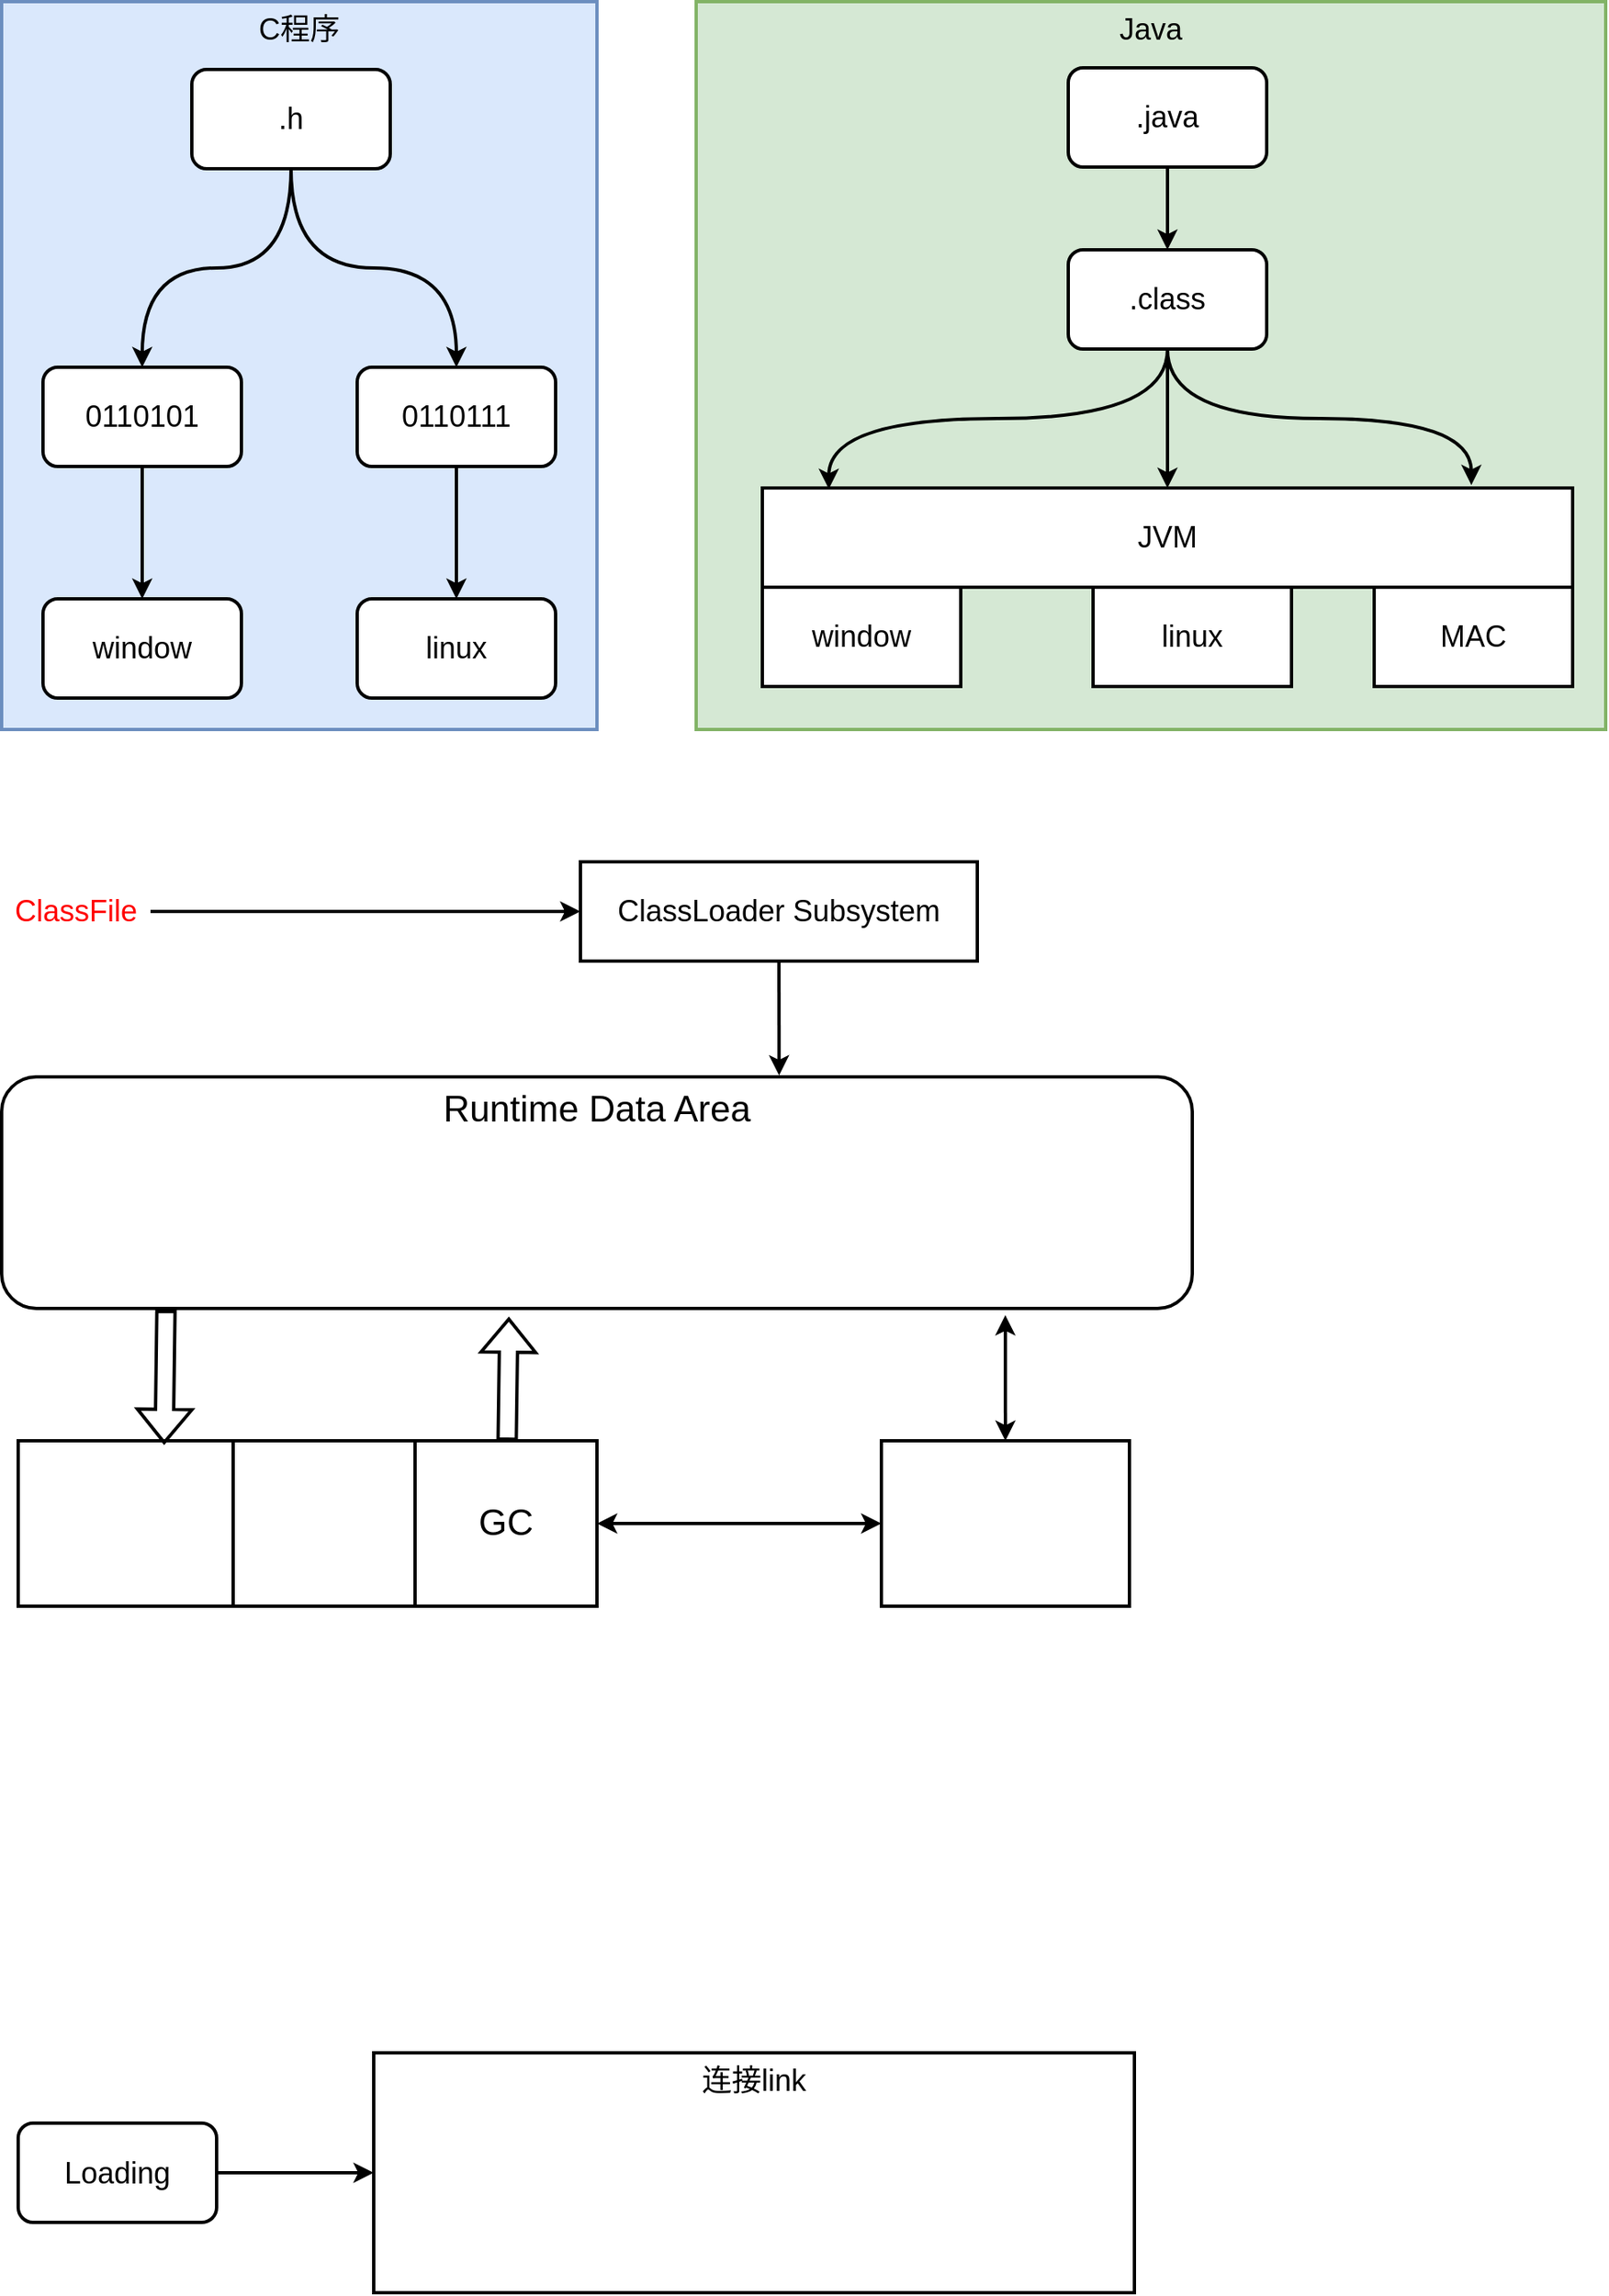 <mxfile version="16.1.0" type="github" pages="7">
  <diagram id="BrPpC-8mLAdGoz8eTYsT" name="程序编译">
    <mxGraphModel dx="1209" dy="711" grid="1" gridSize="10" guides="1" tooltips="1" connect="1" arrows="1" fold="1" page="1" pageScale="1" pageWidth="827" pageHeight="1169" math="0" shadow="0">
      <root>
        <mxCell id="o0mdRVrfHWHIyfYO87qM-0" />
        <mxCell id="o0mdRVrfHWHIyfYO87qM-1" parent="o0mdRVrfHWHIyfYO87qM-0" />
        <mxCell id="o0mdRVrfHWHIyfYO87qM-2" value="C程序" style="rounded=0;whiteSpace=wrap;html=1;fontSize=18;strokeWidth=2;fillColor=#dae8fc;strokeColor=#6c8ebf;verticalAlign=top;" parent="o0mdRVrfHWHIyfYO87qM-1" vertex="1">
          <mxGeometry x="40" y="50" width="360" height="440" as="geometry" />
        </mxCell>
        <mxCell id="o0mdRVrfHWHIyfYO87qM-3" style="edgeStyle=orthogonalEdgeStyle;rounded=0;orthogonalLoop=1;jettySize=auto;html=1;entryX=0.5;entryY=0;entryDx=0;entryDy=0;fontSize=18;curved=1;strokeWidth=2;" parent="o0mdRVrfHWHIyfYO87qM-1" source="o0mdRVrfHWHIyfYO87qM-5" target="o0mdRVrfHWHIyfYO87qM-7" edge="1">
          <mxGeometry relative="1" as="geometry" />
        </mxCell>
        <mxCell id="o0mdRVrfHWHIyfYO87qM-4" style="edgeStyle=orthogonalEdgeStyle;curved=1;rounded=0;orthogonalLoop=1;jettySize=auto;html=1;fontSize=18;exitX=0.5;exitY=1;exitDx=0;exitDy=0;strokeWidth=2;" parent="o0mdRVrfHWHIyfYO87qM-1" source="o0mdRVrfHWHIyfYO87qM-5" target="o0mdRVrfHWHIyfYO87qM-9" edge="1">
          <mxGeometry relative="1" as="geometry" />
        </mxCell>
        <mxCell id="o0mdRVrfHWHIyfYO87qM-5" value=".h" style="rounded=1;whiteSpace=wrap;html=1;strokeWidth=2;fontSize=18;" parent="o0mdRVrfHWHIyfYO87qM-1" vertex="1">
          <mxGeometry x="155" y="91" width="120" height="60" as="geometry" />
        </mxCell>
        <mxCell id="o0mdRVrfHWHIyfYO87qM-6" style="edgeStyle=orthogonalEdgeStyle;curved=1;rounded=0;orthogonalLoop=1;jettySize=auto;html=1;entryX=0.5;entryY=0;entryDx=0;entryDy=0;fontSize=18;strokeWidth=2;" parent="o0mdRVrfHWHIyfYO87qM-1" source="o0mdRVrfHWHIyfYO87qM-7" target="o0mdRVrfHWHIyfYO87qM-10" edge="1">
          <mxGeometry relative="1" as="geometry" />
        </mxCell>
        <mxCell id="o0mdRVrfHWHIyfYO87qM-7" value="0110101" style="rounded=1;whiteSpace=wrap;html=1;fontSize=18;strokeWidth=2;" parent="o0mdRVrfHWHIyfYO87qM-1" vertex="1">
          <mxGeometry x="65" y="271" width="120" height="60" as="geometry" />
        </mxCell>
        <mxCell id="o0mdRVrfHWHIyfYO87qM-8" style="edgeStyle=orthogonalEdgeStyle;curved=1;rounded=0;orthogonalLoop=1;jettySize=auto;html=1;entryX=0.5;entryY=0;entryDx=0;entryDy=0;fontSize=18;strokeWidth=2;" parent="o0mdRVrfHWHIyfYO87qM-1" source="o0mdRVrfHWHIyfYO87qM-9" target="o0mdRVrfHWHIyfYO87qM-11" edge="1">
          <mxGeometry relative="1" as="geometry" />
        </mxCell>
        <mxCell id="o0mdRVrfHWHIyfYO87qM-9" value="0110111" style="rounded=1;whiteSpace=wrap;html=1;fontSize=18;strokeWidth=2;" parent="o0mdRVrfHWHIyfYO87qM-1" vertex="1">
          <mxGeometry x="255" y="271" width="120" height="60" as="geometry" />
        </mxCell>
        <mxCell id="o0mdRVrfHWHIyfYO87qM-10" value="window" style="rounded=1;whiteSpace=wrap;html=1;fontSize=18;strokeWidth=2;" parent="o0mdRVrfHWHIyfYO87qM-1" vertex="1">
          <mxGeometry x="65" y="411" width="120" height="60" as="geometry" />
        </mxCell>
        <mxCell id="o0mdRVrfHWHIyfYO87qM-11" value="linux" style="rounded=1;whiteSpace=wrap;html=1;fontSize=18;strokeWidth=2;" parent="o0mdRVrfHWHIyfYO87qM-1" vertex="1">
          <mxGeometry x="255" y="411" width="120" height="60" as="geometry" />
        </mxCell>
        <mxCell id="o0mdRVrfHWHIyfYO87qM-12" value="Java" style="rounded=0;whiteSpace=wrap;html=1;fontSize=18;strokeWidth=2;fillColor=#d5e8d4;strokeColor=#82b366;verticalAlign=top;" parent="o0mdRVrfHWHIyfYO87qM-1" vertex="1">
          <mxGeometry x="460" y="50" width="550" height="440" as="geometry" />
        </mxCell>
        <mxCell id="o0mdRVrfHWHIyfYO87qM-13" style="edgeStyle=orthogonalEdgeStyle;curved=1;rounded=0;orthogonalLoop=1;jettySize=auto;html=1;fontSize=18;strokeWidth=2;" parent="o0mdRVrfHWHIyfYO87qM-1" source="o0mdRVrfHWHIyfYO87qM-14" target="o0mdRVrfHWHIyfYO87qM-18" edge="1">
          <mxGeometry relative="1" as="geometry" />
        </mxCell>
        <mxCell id="o0mdRVrfHWHIyfYO87qM-14" value=".java" style="rounded=1;whiteSpace=wrap;html=1;fontSize=18;strokeWidth=2;" parent="o0mdRVrfHWHIyfYO87qM-1" vertex="1">
          <mxGeometry x="685" y="90" width="120" height="60" as="geometry" />
        </mxCell>
        <mxCell id="o0mdRVrfHWHIyfYO87qM-15" style="edgeStyle=orthogonalEdgeStyle;curved=1;rounded=0;orthogonalLoop=1;jettySize=auto;html=1;entryX=0.082;entryY=0.01;entryDx=0;entryDy=0;entryPerimeter=0;fontSize=18;strokeWidth=2;" parent="o0mdRVrfHWHIyfYO87qM-1" source="o0mdRVrfHWHIyfYO87qM-18" target="o0mdRVrfHWHIyfYO87qM-19" edge="1">
          <mxGeometry relative="1" as="geometry" />
        </mxCell>
        <mxCell id="o0mdRVrfHWHIyfYO87qM-16" style="edgeStyle=orthogonalEdgeStyle;curved=1;rounded=0;orthogonalLoop=1;jettySize=auto;html=1;fontSize=18;strokeWidth=2;" parent="o0mdRVrfHWHIyfYO87qM-1" source="o0mdRVrfHWHIyfYO87qM-18" target="o0mdRVrfHWHIyfYO87qM-19" edge="1">
          <mxGeometry relative="1" as="geometry" />
        </mxCell>
        <mxCell id="o0mdRVrfHWHIyfYO87qM-17" style="edgeStyle=orthogonalEdgeStyle;curved=1;rounded=0;orthogonalLoop=1;jettySize=auto;html=1;entryX=0.875;entryY=-0.03;entryDx=0;entryDy=0;entryPerimeter=0;fontSize=18;strokeWidth=2;" parent="o0mdRVrfHWHIyfYO87qM-1" source="o0mdRVrfHWHIyfYO87qM-18" target="o0mdRVrfHWHIyfYO87qM-19" edge="1">
          <mxGeometry relative="1" as="geometry" />
        </mxCell>
        <mxCell id="o0mdRVrfHWHIyfYO87qM-18" value=".class" style="rounded=1;whiteSpace=wrap;html=1;fontSize=18;strokeWidth=2;" parent="o0mdRVrfHWHIyfYO87qM-1" vertex="1">
          <mxGeometry x="685" y="200" width="120" height="60" as="geometry" />
        </mxCell>
        <mxCell id="o0mdRVrfHWHIyfYO87qM-19" value="JVM" style="rounded=0;whiteSpace=wrap;html=1;fontSize=18;strokeWidth=2;" parent="o0mdRVrfHWHIyfYO87qM-1" vertex="1">
          <mxGeometry x="500" y="344" width="490" height="60" as="geometry" />
        </mxCell>
        <mxCell id="o0mdRVrfHWHIyfYO87qM-20" value="window" style="rounded=0;whiteSpace=wrap;html=1;fontSize=18;strokeWidth=2;" parent="o0mdRVrfHWHIyfYO87qM-1" vertex="1">
          <mxGeometry x="500" y="404" width="120" height="60" as="geometry" />
        </mxCell>
        <mxCell id="o0mdRVrfHWHIyfYO87qM-21" value="linux" style="rounded=0;whiteSpace=wrap;html=1;fontSize=18;strokeWidth=2;" parent="o0mdRVrfHWHIyfYO87qM-1" vertex="1">
          <mxGeometry x="700" y="404" width="120" height="60" as="geometry" />
        </mxCell>
        <mxCell id="o0mdRVrfHWHIyfYO87qM-22" value="MAC" style="rounded=0;whiteSpace=wrap;html=1;fontSize=18;strokeWidth=2;" parent="o0mdRVrfHWHIyfYO87qM-1" vertex="1">
          <mxGeometry x="870" y="404" width="120" height="60" as="geometry" />
        </mxCell>
        <mxCell id="o0mdRVrfHWHIyfYO87qM-25" style="edgeStyle=orthogonalEdgeStyle;rounded=0;orthogonalLoop=1;jettySize=auto;html=1;fontSize=18;strokeWidth=2;" parent="o0mdRVrfHWHIyfYO87qM-1" source="o0mdRVrfHWHIyfYO87qM-23" target="o0mdRVrfHWHIyfYO87qM-24" edge="1">
          <mxGeometry relative="1" as="geometry" />
        </mxCell>
        <mxCell id="o0mdRVrfHWHIyfYO87qM-23" value="ClassFile" style="text;html=1;strokeColor=none;fillColor=none;align=center;verticalAlign=middle;whiteSpace=wrap;rounded=0;fontSize=18;fontColor=#FF0000;fontStyle=0" parent="o0mdRVrfHWHIyfYO87qM-1" vertex="1">
          <mxGeometry x="40" y="585" width="90" height="30" as="geometry" />
        </mxCell>
        <mxCell id="8qXcj3Ox-aCi_SWz2P7X-4" style="edgeStyle=none;rounded=0;orthogonalLoop=1;jettySize=auto;html=1;entryX=0.653;entryY=-0.006;entryDx=0;entryDy=0;entryPerimeter=0;fontColor=#FF0000;strokeWidth=2;" edge="1" parent="o0mdRVrfHWHIyfYO87qM-1" source="o0mdRVrfHWHIyfYO87qM-24" target="Wvz9ZISuV2iKJjNT39iS-0">
          <mxGeometry relative="1" as="geometry" />
        </mxCell>
        <mxCell id="o0mdRVrfHWHIyfYO87qM-24" value="ClassLoader Subsystem" style="rounded=0;whiteSpace=wrap;html=1;fontSize=18;strokeWidth=2;" parent="o0mdRVrfHWHIyfYO87qM-1" vertex="1">
          <mxGeometry x="390" y="570" width="240" height="60" as="geometry" />
        </mxCell>
        <mxCell id="o0mdRVrfHWHIyfYO87qM-28" style="edgeStyle=orthogonalEdgeStyle;rounded=0;orthogonalLoop=1;jettySize=auto;html=1;fontSize=18;strokeWidth=2;" parent="o0mdRVrfHWHIyfYO87qM-1" source="o0mdRVrfHWHIyfYO87qM-26" target="o0mdRVrfHWHIyfYO87qM-27" edge="1">
          <mxGeometry relative="1" as="geometry" />
        </mxCell>
        <mxCell id="o0mdRVrfHWHIyfYO87qM-26" value="Loading" style="rounded=1;whiteSpace=wrap;html=1;fontSize=18;strokeWidth=2;" parent="o0mdRVrfHWHIyfYO87qM-1" vertex="1">
          <mxGeometry x="50" y="1332.5" width="120" height="60" as="geometry" />
        </mxCell>
        <mxCell id="o0mdRVrfHWHIyfYO87qM-27" value="连接link" style="rounded=0;whiteSpace=wrap;html=1;fontSize=18;strokeWidth=2;verticalAlign=top;" parent="o0mdRVrfHWHIyfYO87qM-1" vertex="1">
          <mxGeometry x="265" y="1290" width="460" height="145" as="geometry" />
        </mxCell>
        <mxCell id="Wvz9ZISuV2iKJjNT39iS-0" value="Runtime Data Area" style="rounded=1;whiteSpace=wrap;html=1;fontColor=#000000;strokeWidth=2;fontSize=22;verticalAlign=top;" vertex="1" parent="o0mdRVrfHWHIyfYO87qM-1">
          <mxGeometry x="40" y="700" width="720" height="140" as="geometry" />
        </mxCell>
        <mxCell id="8qXcj3Ox-aCi_SWz2P7X-0" value="" style="rounded=0;whiteSpace=wrap;html=1;fontColor=#FF0000;strokeWidth=2;" vertex="1" parent="o0mdRVrfHWHIyfYO87qM-1">
          <mxGeometry x="50" y="920" width="130" height="100" as="geometry" />
        </mxCell>
        <mxCell id="8qXcj3Ox-aCi_SWz2P7X-1" value="" style="rounded=0;whiteSpace=wrap;html=1;fontColor=#FF0000;strokeWidth=2;" vertex="1" parent="o0mdRVrfHWHIyfYO87qM-1">
          <mxGeometry x="180" y="920" width="110" height="100" as="geometry" />
        </mxCell>
        <mxCell id="8qXcj3Ox-aCi_SWz2P7X-2" value="GC" style="rounded=0;whiteSpace=wrap;html=1;fontColor=#000000;strokeWidth=2;fontSize=22;" vertex="1" parent="o0mdRVrfHWHIyfYO87qM-1">
          <mxGeometry x="290" y="920" width="110" height="100" as="geometry" />
        </mxCell>
        <mxCell id="8qXcj3Ox-aCi_SWz2P7X-3" value="" style="rounded=0;whiteSpace=wrap;html=1;fontColor=#FF0000;strokeWidth=2;" vertex="1" parent="o0mdRVrfHWHIyfYO87qM-1">
          <mxGeometry x="572" y="920" width="150" height="100" as="geometry" />
        </mxCell>
        <mxCell id="8qXcj3Ox-aCi_SWz2P7X-5" value="" style="shape=flexArrow;endArrow=classic;html=1;rounded=0;fontColor=#FF0000;strokeWidth=2;exitX=0.138;exitY=1.006;exitDx=0;exitDy=0;exitPerimeter=0;entryX=0.679;entryY=0.02;entryDx=0;entryDy=0;entryPerimeter=0;" edge="1" parent="o0mdRVrfHWHIyfYO87qM-1" source="Wvz9ZISuV2iKJjNT39iS-0" target="8qXcj3Ox-aCi_SWz2P7X-0">
          <mxGeometry width="50" height="50" relative="1" as="geometry">
            <mxPoint x="590" y="840" as="sourcePoint" />
            <mxPoint x="640" y="790" as="targetPoint" />
          </mxGeometry>
        </mxCell>
        <mxCell id="8qXcj3Ox-aCi_SWz2P7X-6" value="" style="shape=flexArrow;endArrow=classic;html=1;rounded=0;fontColor=#FF0000;strokeWidth=2;entryX=0.426;entryY=1.039;entryDx=0;entryDy=0;entryPerimeter=0;" edge="1" parent="o0mdRVrfHWHIyfYO87qM-1" source="8qXcj3Ox-aCi_SWz2P7X-2" target="Wvz9ZISuV2iKJjNT39iS-0">
          <mxGeometry width="50" height="50" relative="1" as="geometry">
            <mxPoint x="590" y="840" as="sourcePoint" />
            <mxPoint x="640" y="790" as="targetPoint" />
          </mxGeometry>
        </mxCell>
        <mxCell id="8qXcj3Ox-aCi_SWz2P7X-9" value="" style="endArrow=classic;startArrow=classic;html=1;rounded=0;fontSize=22;fontColor=#000000;strokeWidth=2;exitX=1;exitY=0.5;exitDx=0;exitDy=0;entryX=0;entryY=0.5;entryDx=0;entryDy=0;" edge="1" parent="o0mdRVrfHWHIyfYO87qM-1" source="8qXcj3Ox-aCi_SWz2P7X-2" target="8qXcj3Ox-aCi_SWz2P7X-3">
          <mxGeometry width="50" height="50" relative="1" as="geometry">
            <mxPoint x="450" y="1090" as="sourcePoint" />
            <mxPoint x="500" y="1040" as="targetPoint" />
          </mxGeometry>
        </mxCell>
        <mxCell id="8qXcj3Ox-aCi_SWz2P7X-10" value="" style="endArrow=classic;startArrow=classic;html=1;rounded=0;fontSize=22;fontColor=#000000;strokeWidth=2;exitX=0.5;exitY=0;exitDx=0;exitDy=0;entryX=0.843;entryY=1.029;entryDx=0;entryDy=0;entryPerimeter=0;" edge="1" parent="o0mdRVrfHWHIyfYO87qM-1" source="8qXcj3Ox-aCi_SWz2P7X-3" target="Wvz9ZISuV2iKJjNT39iS-0">
          <mxGeometry width="50" height="50" relative="1" as="geometry">
            <mxPoint x="850" y="930" as="sourcePoint" />
            <mxPoint x="900" y="880" as="targetPoint" />
          </mxGeometry>
        </mxCell>
      </root>
    </mxGraphModel>
  </diagram>
  <diagram id="2qeyQCbmPffhCebhITNP" name="JVM结构图">
    <mxGraphModel dx="1209" dy="711" grid="1" gridSize="10" guides="1" tooltips="1" connect="1" arrows="1" fold="1" page="1" pageScale="1" pageWidth="827" pageHeight="1169" background="none" math="0" shadow="0">
      <root>
        <mxCell id="0" />
        <mxCell id="1" parent="0" />
        <mxCell id="GCJxsYK008IPCIfOtPau-4" style="edgeStyle=orthogonalEdgeStyle;rounded=0;orthogonalLoop=1;jettySize=auto;html=1;fontSize=30;strokeWidth=2;" parent="1" source="GCJxsYK008IPCIfOtPau-1" target="GCJxsYK008IPCIfOtPau-3" edge="1">
          <mxGeometry relative="1" as="geometry" />
        </mxCell>
        <mxCell id="GCJxsYK008IPCIfOtPau-1" value="Class Files" style="text;html=1;strokeColor=none;fillColor=none;align=center;verticalAlign=middle;whiteSpace=wrap;rounded=0;fontSize=30;" parent="1" vertex="1">
          <mxGeometry x="130" y="151" width="150" height="30" as="geometry" />
        </mxCell>
        <mxCell id="GCJxsYK008IPCIfOtPau-3" value="Class Loader Subsystem" style="shape=cube;whiteSpace=wrap;html=1;boundedLbl=1;backgroundOutline=1;darkOpacity=0.05;darkOpacity2=0.1;fontSize=26;strokeWidth=2;fillColor=#dae8fc;strokeColor=#19202B;gradientColor=#7ea6e0;" parent="1" vertex="1">
          <mxGeometry x="490" y="126" width="350" height="80" as="geometry" />
        </mxCell>
        <mxCell id="GCJxsYK008IPCIfOtPau-5" value="Runtime Data Areas" style="rounded=0;whiteSpace=wrap;html=1;fontSize=26;strokeColor=#6c8ebf;strokeWidth=2;fillColor=#dae8fc;verticalAlign=bottom;fontStyle=1;gradientColor=#ffffff;" parent="1" vertex="1">
          <mxGeometry x="20" y="290" width="920" height="220" as="geometry" />
        </mxCell>
        <mxCell id="GCJxsYK008IPCIfOtPau-9" value="Method&lt;br style=&quot;font-size: 24px;&quot;&gt;Area" style="rounded=0;whiteSpace=wrap;html=1;fontSize=24;strokeColor=none;strokeWidth=1;fillColor=#cce5ff;gradientDirection=south;gradientColor=#ffffff;glass=0;shadow=1;" parent="1" vertex="1">
          <mxGeometry x="40" y="320" width="160" height="90" as="geometry" />
        </mxCell>
        <mxCell id="GCJxsYK008IPCIfOtPau-10" value="Heap" style="rounded=0;whiteSpace=wrap;html=1;fontSize=24;strokeColor=none;strokeWidth=1;fillColor=#cce5ff;gradientDirection=south;gradientColor=#ffffff;sketch=0;shadow=1;" parent="1" vertex="1">
          <mxGeometry x="220" y="320" width="160" height="90" as="geometry" />
        </mxCell>
        <mxCell id="GCJxsYK008IPCIfOtPau-11" value="&amp;nbsp; Execution&lt;br style=&quot;font-size: 26px;&quot;&gt;&amp;nbsp; Engine" style="shape=cube;whiteSpace=wrap;html=1;boundedLbl=1;backgroundOutline=1;darkOpacity=0.05;darkOpacity2=0.1;fontSize=26;strokeColor=#000000;strokeWidth=2;fillColor=#dae8fc;gradientColor=#7ea6e0;align=left;gradientDirection=west;" parent="1" vertex="1">
          <mxGeometry x="40" y="580" width="490" height="130" as="geometry" />
        </mxCell>
        <mxCell id="GCJxsYK008IPCIfOtPau-12" value="JIT&lt;br style=&quot;font-size: 20px;&quot;&gt;Compiler" style="rounded=0;whiteSpace=wrap;html=1;fontSize=20;strokeColor=none;strokeWidth=2;fillColor=#cce5ff;gradientColor=#ffffff;" parent="1" vertex="1">
          <mxGeometry x="225" y="625" width="120" height="70" as="geometry" />
        </mxCell>
        <mxCell id="GCJxsYK008IPCIfOtPau-13" value="Garbage&lt;br&gt;Collector" style="rounded=0;whiteSpace=wrap;html=1;fontSize=20;strokeColor=none;strokeWidth=2;fillColor=#cce5ff;gradientColor=#ffffff;" parent="1" vertex="1">
          <mxGeometry x="370" y="625" width="120" height="70" as="geometry" />
        </mxCell>
        <mxCell id="GCJxsYK008IPCIfOtPau-14" value="" style="shape=flexArrow;endArrow=classic;html=1;rounded=0;fontSize=26;strokeWidth=2;exitX=0.25;exitY=1;exitDx=0;exitDy=0;endWidth=26;endSize=8.47;width=18;fillColor=#e1d5e7;strokeColor=#9673a6;entryX=0.429;entryY=0.012;entryDx=0;entryDy=0;entryPerimeter=0;" parent="1" source="GCJxsYK008IPCIfOtPau-5" target="GCJxsYK008IPCIfOtPau-11" edge="1">
          <mxGeometry width="50" height="50" relative="1" as="geometry">
            <mxPoint x="390" y="520" as="sourcePoint" />
            <mxPoint x="205" y="580" as="targetPoint" />
          </mxGeometry>
        </mxCell>
        <mxCell id="GCJxsYK008IPCIfOtPau-15" value="" style="shape=flexArrow;endArrow=classic;html=1;rounded=0;fontSize=26;strokeWidth=2;exitX=0.25;exitY=1;exitDx=0;exitDy=0;endWidth=26;endSize=8.47;width=18;fillColor=#e1d5e7;strokeColor=#9673a6;gradientColor=none;" parent="1" edge="1">
          <mxGeometry width="50" height="50" relative="1" as="geometry">
            <mxPoint x="190" y="580" as="sourcePoint" />
            <mxPoint x="190" y="510" as="targetPoint" />
          </mxGeometry>
        </mxCell>
        <mxCell id="GCJxsYK008IPCIfOtPau-16" value="" style="shape=flexArrow;endArrow=classic;html=1;rounded=0;fontSize=26;strokeWidth=2;exitX=0.574;exitY=1.003;exitDx=0;exitDy=0;exitPerimeter=0;width=27;endSize=10.2;endWidth=32;fillColor=#e1d5e7;strokeColor=#9673a6;entryX=0.729;entryY=0;entryDx=0;entryDy=0;entryPerimeter=0;" parent="1" source="GCJxsYK008IPCIfOtPau-3" target="GCJxsYK008IPCIfOtPau-5" edge="1">
          <mxGeometry width="50" height="50" relative="1" as="geometry">
            <mxPoint x="490" y="240" as="sourcePoint" />
            <mxPoint x="660" y="288" as="targetPoint" />
          </mxGeometry>
        </mxCell>
        <mxCell id="GCJxsYK008IPCIfOtPau-17" value="" style="shape=flexArrow;endArrow=classic;html=1;rounded=0;fontSize=26;strokeWidth=2;entryX=0.692;entryY=-0.014;entryDx=0;entryDy=0;entryPerimeter=0;width=27;endSize=10.91;endWidth=35;fillColor=#e1d5e7;strokeColor=#9673a6;exitX=0.622;exitY=0;exitDx=0;exitDy=0;exitPerimeter=0;" parent="1" source="GCJxsYK008IPCIfOtPau-5" edge="1">
          <mxGeometry width="50" height="50" relative="1" as="geometry">
            <mxPoint x="592" y="287" as="sourcePoint" />
            <mxPoint x="591.824" y="206" as="targetPoint" />
          </mxGeometry>
        </mxCell>
        <mxCell id="GCJxsYK008IPCIfOtPau-18" value="Java&lt;br&gt;Thread" style="rounded=0;whiteSpace=wrap;html=1;fontSize=24;strokeColor=none;strokeWidth=1;fillColor=#cce5ff;gradientDirection=south;gradientColor=#ffffff;sketch=0;shadow=1;" parent="1" vertex="1">
          <mxGeometry x="400" y="320" width="160" height="90" as="geometry" />
        </mxCell>
        <mxCell id="GCJxsYK008IPCIfOtPau-19" value="Program&lt;br&gt;Counter&lt;br&gt;Registers" style="rounded=0;whiteSpace=wrap;html=1;fontSize=24;strokeColor=none;strokeWidth=1;fillColor=#cce5ff;gradientDirection=south;gradientColor=#ffffff;sketch=0;shadow=1;" parent="1" vertex="1">
          <mxGeometry x="580" y="320" width="160" height="90" as="geometry" />
        </mxCell>
        <mxCell id="GCJxsYK008IPCIfOtPau-20" value="Native&lt;br&gt;Internal&lt;br&gt;Threads" style="rounded=0;whiteSpace=wrap;html=1;fontSize=24;strokeColor=none;strokeWidth=1;fillColor=#cce5ff;gradientDirection=south;gradientColor=#ffffff;sketch=0;shadow=1;" parent="1" vertex="1">
          <mxGeometry x="760" y="320" width="160" height="90" as="geometry" />
        </mxCell>
        <mxCell id="GCJxsYK008IPCIfOtPau-21" value="Native&lt;br&gt;Method&lt;br&gt;Interface" style="rounded=0;whiteSpace=wrap;html=1;shadow=1;glass=0;sketch=0;fontSize=24;strokeColor=#D2DEED;strokeWidth=1;gradientDirection=south;fillColor=#cce5ff;gradientColor=#ffffff;" parent="1" vertex="1">
          <mxGeometry x="673" y="600" width="177" height="110" as="geometry" />
        </mxCell>
        <mxCell id="GCJxsYK008IPCIfOtPau-22" value="" style="endArrow=classic;startArrow=classic;html=1;rounded=0;fontSize=24;strokeWidth=2;gradientColor=none;entryX=0;entryY=0.5;entryDx=0;entryDy=0;exitX=0;exitY=0;exitDx=490;exitDy=75;exitPerimeter=0;" parent="1" source="GCJxsYK008IPCIfOtPau-11" target="GCJxsYK008IPCIfOtPau-21" edge="1">
          <mxGeometry width="50" height="50" relative="1" as="geometry">
            <mxPoint x="490" y="480" as="sourcePoint" />
            <mxPoint x="540" y="430" as="targetPoint" />
          </mxGeometry>
        </mxCell>
        <mxCell id="GCJxsYK008IPCIfOtPau-23" value="" style="endArrow=classic;startArrow=classic;html=1;rounded=0;fontSize=24;strokeWidth=2;gradientColor=none;entryX=0.808;entryY=1.005;entryDx=0;entryDy=0;entryPerimeter=0;exitX=0.5;exitY=0;exitDx=0;exitDy=0;" parent="1" source="GCJxsYK008IPCIfOtPau-21" target="GCJxsYK008IPCIfOtPau-5" edge="1">
          <mxGeometry width="50" height="50" relative="1" as="geometry">
            <mxPoint x="740" y="580" as="sourcePoint" />
            <mxPoint x="790" y="530" as="targetPoint" />
          </mxGeometry>
        </mxCell>
        <mxCell id="GCJxsYK008IPCIfOtPau-25" style="edgeStyle=orthogonalEdgeStyle;rounded=0;orthogonalLoop=1;jettySize=auto;html=1;entryX=1;entryY=0.5;entryDx=0;entryDy=0;fontSize=24;strokeWidth=2;gradientColor=none;" parent="1" source="GCJxsYK008IPCIfOtPau-24" target="GCJxsYK008IPCIfOtPau-21" edge="1">
          <mxGeometry relative="1" as="geometry" />
        </mxCell>
        <mxCell id="GCJxsYK008IPCIfOtPau-24" value="Native&lt;br&gt;Method&lt;br&gt;Libraries" style="text;html=1;strokeColor=none;fillColor=none;align=center;verticalAlign=middle;whiteSpace=wrap;rounded=0;shadow=1;glass=0;sketch=0;fontSize=24;" parent="1" vertex="1">
          <mxGeometry x="900" y="612.5" width="120" height="85" as="geometry" />
        </mxCell>
        <mxCell id="GCJxsYK008IPCIfOtPau-26" value="HotSpot JVM:Architecture" style="text;html=1;strokeColor=none;fillColor=none;align=center;verticalAlign=middle;whiteSpace=wrap;rounded=0;shadow=1;glass=0;sketch=0;fontSize=40;fontStyle=1" parent="1" vertex="1">
          <mxGeometry x="210" y="50" width="550" height="30" as="geometry" />
        </mxCell>
      </root>
    </mxGraphModel>
  </diagram>
  <diagram id="6c3I7alsUVyJTJP19MSs" name="类加载器（双亲委派机制）">
    <mxGraphModel dx="1038" dy="647" grid="1" gridSize="10" guides="1" tooltips="1" connect="1" arrows="1" fold="1" page="1" pageScale="1" pageWidth="827" pageHeight="1169" math="0" shadow="0">
      <root>
        <mxCell id="tSh51RTxntLPx30OHqAE-0" />
        <mxCell id="tSh51RTxntLPx30OHqAE-1" parent="tSh51RTxntLPx30OHqAE-0" />
        <mxCell id="tSh51RTxntLPx30OHqAE-10" style="edgeStyle=orthogonalEdgeStyle;rounded=0;orthogonalLoop=1;jettySize=auto;html=1;entryX=0.75;entryY=0;entryDx=0;entryDy=0;fontSize=18;strokeWidth=2;exitX=0.75;exitY=1;exitDx=0;exitDy=0;" parent="tSh51RTxntLPx30OHqAE-1" source="tSh51RTxntLPx30OHqAE-2" target="tSh51RTxntLPx30OHqAE-3" edge="1">
          <mxGeometry relative="1" as="geometry" />
        </mxCell>
        <mxCell id="tSh51RTxntLPx30OHqAE-16" value="4、没有找到，交给 ExtClassLoader" style="edgeLabel;html=1;align=center;verticalAlign=middle;resizable=0;points=[];fontSize=14;" parent="tSh51RTxntLPx30OHqAE-10" vertex="1" connectable="0">
          <mxGeometry x="-0.329" relative="1" as="geometry">
            <mxPoint as="offset" />
          </mxGeometry>
        </mxCell>
        <mxCell id="tSh51RTxntLPx30OHqAE-21" style="edgeStyle=orthogonalEdgeStyle;rounded=0;orthogonalLoop=1;jettySize=auto;html=1;fontSize=18;strokeWidth=2;" parent="tSh51RTxntLPx30OHqAE-1" source="tSh51RTxntLPx30OHqAE-2" target="tSh51RTxntLPx30OHqAE-19" edge="1">
          <mxGeometry relative="1" as="geometry" />
        </mxCell>
        <mxCell id="tSh51RTxntLPx30OHqAE-2" value="启动类、根据加载器 BootstrapClassLoader" style="rounded=1;whiteSpace=wrap;html=1;fontSize=16;strokeWidth=2;" parent="tSh51RTxntLPx30OHqAE-1" vertex="1">
          <mxGeometry x="60" y="50" width="410" height="60" as="geometry" />
        </mxCell>
        <mxCell id="tSh51RTxntLPx30OHqAE-9" style="edgeStyle=orthogonalEdgeStyle;rounded=0;orthogonalLoop=1;jettySize=auto;html=1;entryX=0.221;entryY=1.039;entryDx=0;entryDy=0;entryPerimeter=0;fontSize=18;strokeWidth=2;exitX=0.221;exitY=-0.026;exitDx=0;exitDy=0;exitPerimeter=0;" parent="tSh51RTxntLPx30OHqAE-1" source="tSh51RTxntLPx30OHqAE-3" target="tSh51RTxntLPx30OHqAE-2" edge="1">
          <mxGeometry relative="1" as="geometry" />
        </mxCell>
        <mxCell id="tSh51RTxntLPx30OHqAE-15" value="3、委托" style="edgeLabel;html=1;align=center;verticalAlign=middle;resizable=0;points=[];fontSize=14;" parent="tSh51RTxntLPx30OHqAE-9" vertex="1" connectable="0">
          <mxGeometry x="0.257" y="3" relative="1" as="geometry">
            <mxPoint as="offset" />
          </mxGeometry>
        </mxCell>
        <mxCell id="tSh51RTxntLPx30OHqAE-11" style="edgeStyle=orthogonalEdgeStyle;rounded=0;orthogonalLoop=1;jettySize=auto;html=1;entryX=0.726;entryY=-0.001;entryDx=0;entryDy=0;entryPerimeter=0;fontSize=18;strokeWidth=2;exitX=0.75;exitY=1;exitDx=0;exitDy=0;" parent="tSh51RTxntLPx30OHqAE-1" source="tSh51RTxntLPx30OHqAE-3" target="tSh51RTxntLPx30OHqAE-4" edge="1">
          <mxGeometry relative="1" as="geometry" />
        </mxCell>
        <mxCell id="tSh51RTxntLPx30OHqAE-17" value="5、没有找到，交给AppClassLoader" style="edgeLabel;html=1;align=center;verticalAlign=middle;resizable=0;points=[];fontSize=14;" parent="tSh51RTxntLPx30OHqAE-11" vertex="1" connectable="0">
          <mxGeometry x="-0.232" relative="1" as="geometry">
            <mxPoint as="offset" />
          </mxGeometry>
        </mxCell>
        <mxCell id="tSh51RTxntLPx30OHqAE-22" style="edgeStyle=orthogonalEdgeStyle;rounded=0;orthogonalLoop=1;jettySize=auto;html=1;fontSize=18;strokeWidth=2;" parent="tSh51RTxntLPx30OHqAE-1" source="tSh51RTxntLPx30OHqAE-3" target="tSh51RTxntLPx30OHqAE-20" edge="1">
          <mxGeometry relative="1" as="geometry" />
        </mxCell>
        <mxCell id="tSh51RTxntLPx30OHqAE-3" value="扩展类加载器 ExtClassLoader" style="rounded=1;whiteSpace=wrap;html=1;fontSize=16;strokeWidth=2;" parent="tSh51RTxntLPx30OHqAE-1" vertex="1">
          <mxGeometry x="60" y="200" width="410" height="60" as="geometry" />
        </mxCell>
        <mxCell id="tSh51RTxntLPx30OHqAE-8" style="edgeStyle=orthogonalEdgeStyle;rounded=0;orthogonalLoop=1;jettySize=auto;html=1;entryX=0.218;entryY=1.037;entryDx=0;entryDy=0;entryPerimeter=0;fontSize=18;strokeWidth=2;exitX=0.195;exitY=-0.006;exitDx=0;exitDy=0;exitPerimeter=0;" parent="tSh51RTxntLPx30OHqAE-1" source="tSh51RTxntLPx30OHqAE-4" target="tSh51RTxntLPx30OHqAE-3" edge="1">
          <mxGeometry relative="1" as="geometry" />
        </mxCell>
        <mxCell id="tSh51RTxntLPx30OHqAE-14" value="2、委托" style="edgeLabel;html=1;align=center;verticalAlign=middle;resizable=0;points=[];fontSize=14;" parent="tSh51RTxntLPx30OHqAE-8" vertex="1" connectable="0">
          <mxGeometry x="0.156" y="-1" relative="1" as="geometry">
            <mxPoint as="offset" />
          </mxGeometry>
        </mxCell>
        <mxCell id="tSh51RTxntLPx30OHqAE-12" style="edgeStyle=orthogonalEdgeStyle;rounded=0;orthogonalLoop=1;jettySize=auto;html=1;entryX=0.5;entryY=0;entryDx=0;entryDy=0;fontSize=18;strokeWidth=2;exitX=0.743;exitY=1.018;exitDx=0;exitDy=0;exitPerimeter=0;" parent="tSh51RTxntLPx30OHqAE-1" source="tSh51RTxntLPx30OHqAE-4" target="tSh51RTxntLPx30OHqAE-6" edge="1">
          <mxGeometry relative="1" as="geometry" />
        </mxCell>
        <mxCell id="tSh51RTxntLPx30OHqAE-18" value="6、没有找到，交给SeltClassLoader" style="edgeLabel;html=1;align=center;verticalAlign=middle;resizable=0;points=[];fontSize=14;" parent="tSh51RTxntLPx30OHqAE-12" vertex="1" connectable="0">
          <mxGeometry x="-0.339" relative="1" as="geometry">
            <mxPoint as="offset" />
          </mxGeometry>
        </mxCell>
        <mxCell id="tSh51RTxntLPx30OHqAE-26" style="edgeStyle=orthogonalEdgeStyle;rounded=0;orthogonalLoop=1;jettySize=auto;html=1;fontSize=18;strokeWidth=2;" parent="tSh51RTxntLPx30OHqAE-1" source="tSh51RTxntLPx30OHqAE-4" target="tSh51RTxntLPx30OHqAE-24" edge="1">
          <mxGeometry relative="1" as="geometry" />
        </mxCell>
        <mxCell id="tSh51RTxntLPx30OHqAE-4" value="系统、应用加载器 AppClassLoader" style="rounded=1;whiteSpace=wrap;html=1;fontSize=16;strokeWidth=2;" parent="tSh51RTxntLPx30OHqAE-1" vertex="1">
          <mxGeometry x="70" y="370" width="410" height="60" as="geometry" />
        </mxCell>
        <mxCell id="tSh51RTxntLPx30OHqAE-7" style="edgeStyle=orthogonalEdgeStyle;rounded=0;orthogonalLoop=1;jettySize=auto;html=1;entryX=0.183;entryY=1;entryDx=0;entryDy=0;entryPerimeter=0;fontSize=18;strokeWidth=2;" parent="tSh51RTxntLPx30OHqAE-1" source="tSh51RTxntLPx30OHqAE-5" target="tSh51RTxntLPx30OHqAE-4" edge="1">
          <mxGeometry relative="1" as="geometry" />
        </mxCell>
        <mxCell id="tSh51RTxntLPx30OHqAE-13" value="1、挂载" style="edgeLabel;html=1;align=center;verticalAlign=middle;resizable=0;points=[];fontSize=14;" parent="tSh51RTxntLPx30OHqAE-7" vertex="1" connectable="0">
          <mxGeometry x="-0.119" y="-2" relative="1" as="geometry">
            <mxPoint as="offset" />
          </mxGeometry>
        </mxCell>
        <mxCell id="tSh51RTxntLPx30OHqAE-5" value="自定义类加载器" style="rounded=1;whiteSpace=wrap;html=1;fontSize=16;strokeWidth=2;" parent="tSh51RTxntLPx30OHqAE-1" vertex="1">
          <mxGeometry x="56" y="525" width="180" height="60" as="geometry" />
        </mxCell>
        <mxCell id="tSh51RTxntLPx30OHqAE-27" style="edgeStyle=orthogonalEdgeStyle;rounded=0;orthogonalLoop=1;jettySize=auto;html=1;fontSize=18;strokeWidth=2;" parent="tSh51RTxntLPx30OHqAE-1" source="tSh51RTxntLPx30OHqAE-6" target="tSh51RTxntLPx30OHqAE-25" edge="1">
          <mxGeometry relative="1" as="geometry" />
        </mxCell>
        <mxCell id="tSh51RTxntLPx30OHqAE-6" value="自定义类加载器" style="rounded=1;whiteSpace=wrap;html=1;fontSize=16;strokeWidth=2;" parent="tSh51RTxntLPx30OHqAE-1" vertex="1">
          <mxGeometry x="280" y="525" width="190" height="60" as="geometry" />
        </mxCell>
        <mxCell id="tSh51RTxntLPx30OHqAE-19" value="%/JAVA_HOME/lib" style="text;html=1;strokeColor=none;fillColor=none;align=center;verticalAlign=middle;whiteSpace=wrap;rounded=0;fontSize=16;" parent="tSh51RTxntLPx30OHqAE-1" vertex="1">
          <mxGeometry x="607" y="65" width="143" height="30" as="geometry" />
        </mxCell>
        <mxCell id="tSh51RTxntLPx30OHqAE-20" value="%/JAVA_HOME/jir/lib/ext" style="text;html=1;strokeColor=none;fillColor=none;align=center;verticalAlign=middle;whiteSpace=wrap;rounded=0;fontSize=16;" parent="tSh51RTxntLPx30OHqAE-1" vertex="1">
          <mxGeometry x="607" y="215" width="193" height="30" as="geometry" />
        </mxCell>
        <mxCell id="tSh51RTxntLPx30OHqAE-24" value="ClassPath,当前应用" style="text;html=1;strokeColor=none;fillColor=none;align=center;verticalAlign=middle;whiteSpace=wrap;rounded=0;fontSize=16;" parent="tSh51RTxntLPx30OHqAE-1" vertex="1">
          <mxGeometry x="620" y="385" width="160" height="30" as="geometry" />
        </mxCell>
        <mxCell id="tSh51RTxntLPx30OHqAE-25" value="本地磁盘或网络" style="text;html=1;strokeColor=none;fillColor=none;align=center;verticalAlign=middle;whiteSpace=wrap;rounded=0;fontSize=16;" parent="tSh51RTxntLPx30OHqAE-1" vertex="1">
          <mxGeometry x="630" y="540" width="130" height="30" as="geometry" />
        </mxCell>
        <mxCell id="GTbAWmtr8gv5MRB0v87--0" value="沙箱机制" style="shape=note;whiteSpace=wrap;html=1;backgroundOutline=1;darkOpacity=0.05;fontSize=16;strokeWidth=2;fillColor=#fff2cc;strokeColor=#d6b656;" parent="tSh51RTxntLPx30OHqAE-1" vertex="1">
          <mxGeometry x="210" y="680" width="300" height="100" as="geometry" />
        </mxCell>
      </root>
    </mxGraphModel>
  </diagram>
  <diagram id="wTqNtEC7suXkA1arGQHM" name="运行时数据区域">
    <mxGraphModel dx="1865" dy="647" grid="1" gridSize="10" guides="1" tooltips="1" connect="1" arrows="1" fold="1" page="1" pageScale="1" pageWidth="827" pageHeight="1169" math="0" shadow="0">
      <root>
        <mxCell id="BbJAuV3L56FwL83caDEo-0" />
        <mxCell id="BbJAuV3L56FwL83caDEo-1" parent="BbJAuV3L56FwL83caDEo-0" />
        <mxCell id="BbJAuV3L56FwL83caDEo-27" value="Heap" style="rounded=0;whiteSpace=wrap;html=1;fontSize=16;strokeWidth=2;verticalAlign=top;" parent="BbJAuV3L56FwL83caDEo-1" vertex="1">
          <mxGeometry x="-408" y="900" width="306" height="220" as="geometry" />
        </mxCell>
        <mxCell id="BbJAuV3L56FwL83caDEo-2" value="1、程序计数器：私有的&lt;br&gt;&lt;span style=&quot;white-space: pre&quot;&gt; &lt;/span&gt;Java方法：虚拟机字节码指定的地址&lt;br&gt;&lt;span style=&quot;white-space: pre&quot;&gt; &lt;/span&gt;native方法：undifined&lt;br&gt;2、stack：私有的&lt;br&gt;&lt;span style=&quot;white-space: pre&quot;&gt; &lt;/span&gt;每个方法对应的虚拟机栈，局部变量等&lt;br&gt;3、本地方法栈：私有的，native&lt;br&gt;4、方法区（永久代）共享&lt;br&gt;&lt;span style=&quot;white-space: pre&quot;&gt; &lt;/span&gt;1.6 有永久代，常量池放到方法区&lt;br&gt;&lt;span style=&quot;white-space: pre&quot;&gt; &lt;/span&gt;1.7 有永久代，常量池放在堆中&lt;br&gt;&lt;span style=&quot;white-space: pre&quot;&gt; &lt;/span&gt;1.8 元空间，64 位 JVM 默认元空间是 21 M&lt;br&gt;5、堆：共享空间&lt;br&gt;&lt;span style=&quot;white-space: pre&quot;&gt; &lt;/span&gt;存放大部分的实例对象，堆是 GC 的主要区域" style="shape=note;whiteSpace=wrap;html=1;backgroundOutline=1;darkOpacity=0.05;fontSize=16;strokeWidth=2;fillColor=#fff2cc;strokeColor=#d6b656;align=left;verticalAlign=top;" parent="BbJAuV3L56FwL83caDEo-1" vertex="1">
          <mxGeometry x="-110" y="50" width="500" height="280" as="geometry" />
        </mxCell>
        <mxCell id="BbJAuV3L56FwL83caDEo-3" value="Runtime Data areas" style="rounded=0;whiteSpace=wrap;html=1;fontSize=16;strokeWidth=2;fillColor=#dae8fc;strokeColor=#6c8ebf;verticalAlign=top;" parent="BbJAuV3L56FwL83caDEo-1" vertex="1">
          <mxGeometry x="-800" y="40" width="660" height="300" as="geometry" />
        </mxCell>
        <mxCell id="BbJAuV3L56FwL83caDEo-4" value="方法区" style="rounded=1;whiteSpace=wrap;html=1;fontSize=16;strokeWidth=2;fillColor=#1ba1e2;fontColor=#ffffff;strokeColor=#006EAF;verticalAlign=top;" parent="BbJAuV3L56FwL83caDEo-1" vertex="1">
          <mxGeometry x="-770" y="70" width="210" height="110" as="geometry" />
        </mxCell>
        <mxCell id="BbJAuV3L56FwL83caDEo-5" value="运行时常量池" style="rounded=1;whiteSpace=wrap;html=1;fontSize=16;strokeWidth=2;" parent="BbJAuV3L56FwL83caDEo-1" vertex="1">
          <mxGeometry x="-770" y="120" width="210" height="60" as="geometry" />
        </mxCell>
        <mxCell id="BbJAuV3L56FwL83caDEo-6" value="Heap" style="rounded=1;whiteSpace=wrap;html=1;fontSize=16;strokeWidth=2;fillColor=#1ba1e2;fontColor=#ffffff;strokeColor=#006EAF;" parent="BbJAuV3L56FwL83caDEo-1" vertex="1">
          <mxGeometry x="-780" y="230" width="220" height="90" as="geometry" />
        </mxCell>
        <mxCell id="BbJAuV3L56FwL83caDEo-7" value="Stack" style="rounded=1;whiteSpace=wrap;html=1;fontSize=16;strokeWidth=2;fillColor=#f0a30a;fontColor=#000000;strokeColor=#BD7000;" parent="BbJAuV3L56FwL83caDEo-1" vertex="1">
          <mxGeometry x="-520" y="90" width="150" height="230" as="geometry" />
        </mxCell>
        <mxCell id="BbJAuV3L56FwL83caDEo-8" value="本地方法栈" style="rounded=1;whiteSpace=wrap;html=1;fontSize=16;strokeWidth=2;fillColor=#f0a30a;fontColor=#000000;strokeColor=#BD7000;" parent="BbJAuV3L56FwL83caDEo-1" vertex="1">
          <mxGeometry x="-330" y="110" width="150" height="90" as="geometry" />
        </mxCell>
        <mxCell id="BbJAuV3L56FwL83caDEo-9" value="程序计数器" style="rounded=1;whiteSpace=wrap;html=1;fontSize=16;strokeWidth=2;fillColor=#f0a30a;fontColor=#000000;strokeColor=#BD7000;" parent="BbJAuV3L56FwL83caDEo-1" vertex="1">
          <mxGeometry x="-330" y="220" width="150" height="90" as="geometry" />
        </mxCell>
        <mxCell id="BbJAuV3L56FwL83caDEo-10" value="Heap" style="rounded=0;whiteSpace=wrap;html=1;fontSize=18;strokeWidth=2;verticalAlign=top;fillColor=#1ba1e2;strokeColor=#006EAF;fontColor=#ffffff;" parent="BbJAuV3L56FwL83caDEo-1" vertex="1">
          <mxGeometry x="-800" y="480" width="720" height="250" as="geometry" />
        </mxCell>
        <mxCell id="BbJAuV3L56FwL83caDEo-11" value="" style="shape=flexArrow;endArrow=classic;html=1;rounded=0;fontSize=16;strokeWidth=2;exitX=0.5;exitY=1;exitDx=0;exitDy=0;entryX=0.181;entryY=0.007;entryDx=0;entryDy=0;entryPerimeter=0;" parent="BbJAuV3L56FwL83caDEo-1" source="BbJAuV3L56FwL83caDEo-6" target="BbJAuV3L56FwL83caDEo-10" edge="1">
          <mxGeometry width="50" height="50" relative="1" as="geometry">
            <mxPoint x="-710" y="450" as="sourcePoint" />
            <mxPoint x="-660" y="400" as="targetPoint" />
          </mxGeometry>
        </mxCell>
        <mxCell id="BbJAuV3L56FwL83caDEo-12" value="Eden(8/10)" style="rounded=0;whiteSpace=wrap;html=1;fontSize=18;strokeWidth=2;fillColor=#6d8764;fontColor=#ffffff;strokeColor=#3A5431;" parent="BbJAuV3L56FwL83caDEo-1" vertex="1">
          <mxGeometry x="-800" y="580" width="190" height="150" as="geometry" />
        </mxCell>
        <mxCell id="BbJAuV3L56FwL83caDEo-13" value="survior&lt;br style=&quot;font-size: 18px;&quot;&gt;from(1/10)" style="rounded=0;whiteSpace=wrap;html=1;fontSize=18;strokeWidth=2;fillColor=#6d8764;fontColor=#ffffff;strokeColor=#3A5431;" parent="BbJAuV3L56FwL83caDEo-1" vertex="1">
          <mxGeometry x="-609" y="580" width="120" height="150" as="geometry" />
        </mxCell>
        <mxCell id="BbJAuV3L56FwL83caDEo-14" value="survior&lt;br style=&quot;font-size: 18px;&quot;&gt;to (1/10)" style="rounded=0;whiteSpace=wrap;html=1;fontSize=18;strokeWidth=2;fillColor=#6d8764;fontColor=#ffffff;strokeColor=#3A5431;" parent="BbJAuV3L56FwL83caDEo-1" vertex="1">
          <mxGeometry x="-489" y="580" width="120" height="150" as="geometry" />
        </mxCell>
        <mxCell id="BbJAuV3L56FwL83caDEo-15" value="" style="rounded=0;whiteSpace=wrap;html=1;fontSize=16;strokeWidth=2;fillColor=#60a917;fontColor=#ffffff;strokeColor=#2D7600;" parent="BbJAuV3L56FwL83caDEo-1" vertex="1">
          <mxGeometry x="-369" y="580" width="289" height="150" as="geometry" />
        </mxCell>
        <mxCell id="BbJAuV3L56FwL83caDEo-16" value="" style="shape=curlyBracket;whiteSpace=wrap;html=1;rounded=1;fontSize=16;strokeWidth=2;rotation=90;size=0.5;" parent="BbJAuV3L56FwL83caDEo-1" vertex="1">
          <mxGeometry x="-600.77" y="350.16" width="30" height="427.69" as="geometry" />
        </mxCell>
        <mxCell id="BbJAuV3L56FwL83caDEo-17" value="年轻代1/3" style="text;html=1;strokeColor=none;fillColor=none;align=center;verticalAlign=middle;whiteSpace=wrap;rounded=0;fontSize=18;" parent="BbJAuV3L56FwL83caDEo-1" vertex="1">
          <mxGeometry x="-628.77" y="520" width="86" height="30" as="geometry" />
        </mxCell>
        <mxCell id="BbJAuV3L56FwL83caDEo-18" value="" style="shape=curlyBracket;whiteSpace=wrap;html=1;rounded=1;flipH=1;fontSize=18;strokeWidth=2;direction=south;" parent="BbJAuV3L56FwL83caDEo-1" vertex="1">
          <mxGeometry x="-369" y="550" width="289" height="30" as="geometry" />
        </mxCell>
        <mxCell id="BbJAuV3L56FwL83caDEo-19" value="老年代2/3" style="text;html=1;strokeColor=none;fillColor=none;align=center;verticalAlign=middle;whiteSpace=wrap;rounded=0;fontSize=18;" parent="BbJAuV3L56FwL83caDEo-1" vertex="1">
          <mxGeometry x="-260" y="520" width="86" height="30" as="geometry" />
        </mxCell>
        <mxCell id="BbJAuV3L56FwL83caDEo-20" value="1、如何创建对象：new、反射、克隆、序列化机制&lt;br&gt;2、创建的对象存储位置&lt;br&gt;&lt;span style=&quot;white-space: pre&quot;&gt; &lt;/span&gt;public&amp;nbsp; void&amp;nbsp; Demo(){&lt;br&gt;&lt;span style=&quot;white-space: pre&quot;&gt; &lt;/span&gt;&lt;span style=&quot;white-space: pre&quot;&gt; U&lt;/span&gt;ser user = new User();&lt;br&gt;&lt;span style=&quot;white-space: pre&quot;&gt; &lt;/span&gt;&lt;span style=&quot;white-space: pre&quot;&gt; &lt;/span&gt;user.sayHi();&lt;br&gt;&lt;span style=&quot;white-space: pre&quot;&gt; &lt;/span&gt;&lt;span style=&quot;white-space: pre&quot;&gt; &lt;/span&gt;StringBuffer sb = new StringBuffer();&lt;br&gt;&lt;span style=&quot;white-space: pre&quot;&gt; &lt;/span&gt;&lt;span style=&quot;white-space: pre&quot;&gt; &lt;/span&gt;sb.append();&lt;br&gt;&lt;span style=&quot;white-space: pre&quot;&gt; &lt;/span&gt;&lt;span style=&quot;white-space: pre&quot;&gt; &lt;/span&gt;new Thread(){&lt;br&gt;&lt;span style=&quot;white-space: pre&quot;&gt; &lt;/span&gt;&lt;span style=&quot;white-space: pre&quot;&gt; &lt;/span&gt;&lt;span style=&quot;white-space: pre&quot;&gt; s&lt;/span&gt;b.append();&lt;br&gt;&lt;span style=&quot;white-space: pre&quot;&gt; &lt;/span&gt;&lt;span style=&quot;white-space: pre&quot;&gt; &lt;/span&gt;}&lt;br&gt;&lt;span style=&quot;white-space: pre&quot;&gt; &lt;/span&gt;}&lt;br&gt;&lt;span style=&quot;white-space: pre&quot;&gt; &lt;/span&gt;2.1 没有方法逃逸，那么可以栈上分配&lt;br&gt;&lt;span style=&quot;white-space: pre&quot;&gt; &lt;/span&gt;2.2 没有线程逃逸，那么可以同步策略擦除&lt;br&gt;&lt;span style=&quot;white-space: pre&quot;&gt; &lt;/span&gt;2.3 标量、聚合量；进行标量替换&lt;br&gt;&lt;span style=&quot;white-space: pre&quot;&gt; &lt;/span&gt;2.4 逃逸分析相关参数&lt;br&gt;&lt;span style=&quot;white-space: pre&quot;&gt; &lt;/span&gt;&lt;span style=&quot;white-space: pre&quot;&gt; &lt;/span&gt;开启逃逸分析：-XX：+DoEscpeAnalysit&lt;br&gt;&lt;span style=&quot;white-space: pre&quot;&gt; &lt;/span&gt;&lt;span style=&quot;white-space: pre&quot;&gt; &lt;/span&gt;查看逃逸分析结果：-XX：+PrintEscpeAnalysit&lt;br&gt;&lt;span style=&quot;white-space: pre&quot;&gt; &lt;/span&gt;&lt;span style=&quot;white-space: pre&quot;&gt; &lt;/span&gt;开启标量替换：-XX：+EliminateAllocations&lt;br&gt;&lt;span style=&quot;white-space: pre&quot;&gt; &lt;/span&gt;&lt;span style=&quot;white-space: pre&quot;&gt; &lt;/span&gt;开启同步擦除：-XX：+EliminateLocks&lt;br&gt;3、堆内存空间分配&lt;br&gt;&lt;span style=&quot;white-space: pre&quot;&gt; &lt;/span&gt;3.1 指针碰撞&lt;br&gt;&lt;br&gt;&lt;br&gt;&lt;br&gt;&lt;br&gt;&lt;br&gt;&lt;span style=&quot;white-space: pre&quot;&gt; &lt;/span&gt;3.2 空闲列表&lt;br&gt;&lt;span style=&quot;white-space: pre&quot;&gt; &lt;/span&gt;3.3 多线程如何保证线程&lt;br&gt;&lt;span style=&quot;white-space: pre&quot;&gt; &lt;/span&gt;&lt;span style=&quot;white-space: pre&quot;&gt; &lt;/span&gt;-XX:+UserTLAB,默认占用空间的 1%，&lt;br&gt;&lt;span style=&quot;white-space: pre&quot;&gt; &lt;/span&gt;&lt;span style=&quot;white-space: pre&quot;&gt; &lt;/span&gt;调整TLAB占用百分比参数：-XX:TLABWasteTargetPercent&lt;br&gt;&lt;span style=&quot;white-space: pre&quot;&gt; &lt;/span&gt;&lt;span style=&quot;white-space: pre&quot;&gt; &lt;/span&gt;如果需要分配的内存大小已经大于TLAB规定大小，这时不会采用分配的缓冲&lt;br&gt;&lt;span style=&quot;white-space: pre&quot;&gt; &lt;/span&gt;&lt;span style=&quot;white-space: pre&quot;&gt; &lt;/span&gt;区，CAS方式竞争新的堆空间&lt;br&gt;4、对象结构&lt;br&gt;&lt;span style=&quot;white-space: pre&quot;&gt; &lt;/span&gt;新创建的对象在堆中存储，那么对象内容的内存空间结构&lt;br&gt;&lt;span style=&quot;white-space: pre&quot;&gt; &lt;/span&gt;new Object()&lt;br&gt;&lt;span style=&quot;white-space: pre&quot;&gt; &lt;/span&gt;对象结构 = 对象头 + 实例数据 + 对齐填充&lt;br&gt;&lt;span style=&quot;white-space: pre&quot;&gt; &lt;/span&gt;对象头 = markword + kclass + [数组长度]&lt;br&gt;&lt;span style=&quot;white-space: pre&quot;&gt; &lt;/span&gt;实例数据：相同宽度的数据放到一起&lt;br&gt;&lt;span style=&quot;white-space: pre&quot;&gt; &lt;/span&gt;对齐填充：8字节整数倍填充" style="shape=note;whiteSpace=wrap;html=1;backgroundOutline=1;darkOpacity=0.05;fontSize=16;strokeWidth=2;fillColor=#fff2cc;strokeColor=#d6b656;verticalAlign=top;align=left;" parent="BbJAuV3L56FwL83caDEo-1" vertex="1">
          <mxGeometry x="-40" y="455" width="640" height="775" as="geometry" />
        </mxCell>
        <mxCell id="BbJAuV3L56FwL83caDEo-21" value="" style="rounded=0;whiteSpace=wrap;html=1;fontSize=16;strokeWidth=2;" parent="BbJAuV3L56FwL83caDEo-1" vertex="1">
          <mxGeometry x="150" y="850" width="310" height="60" as="geometry" />
        </mxCell>
        <mxCell id="BbJAuV3L56FwL83caDEo-22" value="" style="rounded=0;whiteSpace=wrap;html=1;fontSize=16;strokeWidth=2;" parent="BbJAuV3L56FwL83caDEo-1" vertex="1">
          <mxGeometry x="300" y="850" width="40" height="60" as="geometry" />
        </mxCell>
        <mxCell id="BbJAuV3L56FwL83caDEo-23" value="" style="endArrow=classic;html=1;rounded=0;fontSize=16;strokeWidth=2;entryX=0.5;entryY=1;entryDx=0;entryDy=0;" parent="BbJAuV3L56FwL83caDEo-1" target="BbJAuV3L56FwL83caDEo-22" edge="1">
          <mxGeometry width="50" height="50" relative="1" as="geometry">
            <mxPoint x="320" y="950" as="sourcePoint" />
            <mxPoint x="360" y="940" as="targetPoint" />
          </mxGeometry>
        </mxCell>
        <mxCell id="BbJAuV3L56FwL83caDEo-24" value="A" style="rounded=1;whiteSpace=wrap;html=1;fontSize=16;strokeWidth=2;" parent="BbJAuV3L56FwL83caDEo-1" vertex="1">
          <mxGeometry x="217.5" y="860" width="65" height="40" as="geometry" />
        </mxCell>
        <mxCell id="BbJAuV3L56FwL83caDEo-25" value="stack" style="rounded=0;whiteSpace=wrap;html=1;fontSize=16;strokeWidth=2;verticalAlign=top;" parent="BbJAuV3L56FwL83caDEo-1" vertex="1">
          <mxGeometry x="-780" y="900" width="240" height="220" as="geometry" />
        </mxCell>
        <mxCell id="BbJAuV3L56FwL83caDEo-29" style="edgeStyle=orthogonalEdgeStyle;rounded=0;orthogonalLoop=1;jettySize=auto;html=1;entryX=0;entryY=0.5;entryDx=0;entryDy=0;fontSize=16;strokeWidth=2;" parent="BbJAuV3L56FwL83caDEo-1" source="BbJAuV3L56FwL83caDEo-26" target="BbJAuV3L56FwL83caDEo-28" edge="1">
          <mxGeometry relative="1" as="geometry" />
        </mxCell>
        <mxCell id="BbJAuV3L56FwL83caDEo-32" value="句柄指向" style="edgeLabel;html=1;align=center;verticalAlign=middle;resizable=0;points=[];fontSize=16;" parent="BbJAuV3L56FwL83caDEo-29" vertex="1" connectable="0">
          <mxGeometry x="0.211" y="-3" relative="1" as="geometry">
            <mxPoint as="offset" />
          </mxGeometry>
        </mxCell>
        <mxCell id="BbJAuV3L56FwL83caDEo-26" value="User user" style="text;html=1;strokeColor=none;fillColor=none;align=center;verticalAlign=middle;whiteSpace=wrap;rounded=0;fontSize=16;" parent="BbJAuV3L56FwL83caDEo-1" vertex="1">
          <mxGeometry x="-737.5" y="965" width="105" height="30" as="geometry" />
        </mxCell>
        <mxCell id="BbJAuV3L56FwL83caDEo-31" style="edgeStyle=orthogonalEdgeStyle;rounded=0;orthogonalLoop=1;jettySize=auto;html=1;fontSize=16;strokeWidth=2;exitX=1;exitY=0.5;exitDx=0;exitDy=0;" parent="BbJAuV3L56FwL83caDEo-1" source="BbJAuV3L56FwL83caDEo-28" target="BbJAuV3L56FwL83caDEo-30" edge="1">
          <mxGeometry relative="1" as="geometry" />
        </mxCell>
        <mxCell id="BbJAuV3L56FwL83caDEo-28" value="句柄池" style="rounded=1;whiteSpace=wrap;html=1;fontSize=16;strokeWidth=2;" parent="BbJAuV3L56FwL83caDEo-1" vertex="1">
          <mxGeometry x="-360" y="950" width="120" height="60" as="geometry" />
        </mxCell>
        <mxCell id="BbJAuV3L56FwL83caDEo-30" value="User()" style="rounded=1;whiteSpace=wrap;html=1;fontSize=16;strokeWidth=2;" parent="BbJAuV3L56FwL83caDEo-1" vertex="1">
          <mxGeometry x="-230" y="1033" width="120" height="60" as="geometry" />
        </mxCell>
        <mxCell id="BbJAuV3L56FwL83caDEo-34" style="edgeStyle=orthogonalEdgeStyle;rounded=0;orthogonalLoop=1;jettySize=auto;html=1;entryX=0.012;entryY=0.617;entryDx=0;entryDy=0;entryPerimeter=0;fontSize=16;strokeWidth=2;" parent="BbJAuV3L56FwL83caDEo-1" source="BbJAuV3L56FwL83caDEo-33" target="BbJAuV3L56FwL83caDEo-30" edge="1">
          <mxGeometry relative="1" as="geometry" />
        </mxCell>
        <mxCell id="BbJAuV3L56FwL83caDEo-35" value="直接指向" style="edgeLabel;html=1;align=center;verticalAlign=middle;resizable=0;points=[];fontSize=16;" parent="BbJAuV3L56FwL83caDEo-34" vertex="1" connectable="0">
          <mxGeometry x="-0.345" relative="1" as="geometry">
            <mxPoint x="44" as="offset" />
          </mxGeometry>
        </mxCell>
        <mxCell id="BbJAuV3L56FwL83caDEo-33" value="User user" style="text;html=1;strokeColor=none;fillColor=none;align=center;verticalAlign=middle;whiteSpace=wrap;rounded=0;fontSize=16;" parent="BbJAuV3L56FwL83caDEo-1" vertex="1">
          <mxGeometry x="-737.5" y="1055" width="105" height="30" as="geometry" />
        </mxCell>
      </root>
    </mxGraphModel>
  </diagram>
  <diagram id="BBmmWltcctm-1t7mD3oX" name="可达性分析">
    <mxGraphModel dx="1865" dy="647" grid="1" gridSize="10" guides="1" tooltips="1" connect="1" arrows="1" fold="1" page="1" pageScale="1" pageWidth="827" pageHeight="1169" math="0" shadow="0">
      <root>
        <mxCell id="X08okuIEJIednkQx7UQ3-0" />
        <mxCell id="X08okuIEJIednkQx7UQ3-1" parent="X08okuIEJIednkQx7UQ3-0" />
        <mxCell id="X08okuIEJIednkQx7UQ3-2" value="" style="rounded=0;whiteSpace=wrap;html=1;fillColor=#1ba1e2;fontColor=#ffffff;strokeColor=#006EAF;" parent="X08okuIEJIednkQx7UQ3-1" vertex="1">
          <mxGeometry x="-790" y="230" width="910" height="290" as="geometry" />
        </mxCell>
        <mxCell id="X08okuIEJIednkQx7UQ3-13" style="edgeStyle=orthogonalEdgeStyle;curved=1;rounded=0;orthogonalLoop=1;jettySize=auto;html=1;fontSize=18;strokeColor=#B5739D;strokeWidth=3;endArrow=none;endFill=0;" parent="X08okuIEJIednkQx7UQ3-1" source="X08okuIEJIednkQx7UQ3-3" target="X08okuIEJIednkQx7UQ3-12" edge="1">
          <mxGeometry relative="1" as="geometry" />
        </mxCell>
        <mxCell id="X08okuIEJIednkQx7UQ3-3" value="" style="ellipse;whiteSpace=wrap;html=1;fillColor=#60a917;fontColor=#ffffff;strokeColor=#2D7600;" parent="X08okuIEJIednkQx7UQ3-1" vertex="1">
          <mxGeometry x="-720" y="250" width="120" height="80" as="geometry" />
        </mxCell>
        <mxCell id="X08okuIEJIednkQx7UQ3-4" value="栈帧本地&lt;br&gt;变量表" style="rounded=1;whiteSpace=wrap;html=1;strokeWidth=2;fillColor=#dae8fc;strokeColor=#6c8ebf;gradientColor=#7ea6e0;fontSize=18;aspect=fixed;" parent="X08okuIEJIednkQx7UQ3-1" vertex="1">
          <mxGeometry x="-750" y="60" width="140" height="90" as="geometry" />
        </mxCell>
        <mxCell id="X08okuIEJIednkQx7UQ3-15" style="edgeStyle=orthogonalEdgeStyle;curved=1;rounded=0;orthogonalLoop=1;jettySize=auto;html=1;entryX=0.5;entryY=0;entryDx=0;entryDy=0;fontSize=18;endArrow=none;endFill=0;strokeColor=#B5739D;strokeWidth=3;" parent="X08okuIEJIednkQx7UQ3-1" source="X08okuIEJIednkQx7UQ3-5" target="X08okuIEJIednkQx7UQ3-14" edge="1">
          <mxGeometry relative="1" as="geometry" />
        </mxCell>
        <mxCell id="X08okuIEJIednkQx7UQ3-5" value="方法区常&lt;br&gt;量池" style="rounded=1;whiteSpace=wrap;html=1;strokeWidth=2;fillColor=#dae8fc;strokeColor=#6c8ebf;gradientColor=#7ea6e0;fontSize=18;" parent="X08okuIEJIednkQx7UQ3-1" vertex="1">
          <mxGeometry x="-587" y="60" width="140" height="90" as="geometry" />
        </mxCell>
        <mxCell id="X08okuIEJIednkQx7UQ3-17" style="edgeStyle=orthogonalEdgeStyle;curved=1;rounded=0;orthogonalLoop=1;jettySize=auto;html=1;fontSize=18;endArrow=none;endFill=0;strokeColor=#B5739D;strokeWidth=3;" parent="X08okuIEJIednkQx7UQ3-1" source="X08okuIEJIednkQx7UQ3-6" target="X08okuIEJIednkQx7UQ3-16" edge="1">
          <mxGeometry relative="1" as="geometry" />
        </mxCell>
        <mxCell id="X08okuIEJIednkQx7UQ3-6" value="方法区静&lt;br&gt;态属性" style="rounded=1;whiteSpace=wrap;html=1;strokeWidth=2;fillColor=#dae8fc;strokeColor=#6c8ebf;gradientColor=#7ea6e0;fontSize=18;" parent="X08okuIEJIednkQx7UQ3-1" vertex="1">
          <mxGeometry x="-425" y="60" width="140" height="90" as="geometry" />
        </mxCell>
        <mxCell id="X08okuIEJIednkQx7UQ3-23" style="edgeStyle=orthogonalEdgeStyle;curved=1;rounded=0;orthogonalLoop=1;jettySize=auto;html=1;fontSize=18;endArrow=none;endFill=0;strokeColor=#B5739D;strokeWidth=3;" parent="X08okuIEJIednkQx7UQ3-1" source="X08okuIEJIednkQx7UQ3-7" target="X08okuIEJIednkQx7UQ3-22" edge="1">
          <mxGeometry relative="1" as="geometry" />
        </mxCell>
        <mxCell id="X08okuIEJIednkQx7UQ3-7" value="活跃线程&lt;br&gt;引用对象" style="rounded=1;whiteSpace=wrap;html=1;strokeWidth=2;fillColor=#dae8fc;strokeColor=#6c8ebf;gradientColor=#7ea6e0;fontSize=18;" parent="X08okuIEJIednkQx7UQ3-1" vertex="1">
          <mxGeometry x="-262" y="60" width="140" height="90" as="geometry" />
        </mxCell>
        <mxCell id="X08okuIEJIednkQx7UQ3-25" style="edgeStyle=orthogonalEdgeStyle;curved=1;rounded=0;orthogonalLoop=1;jettySize=auto;html=1;fontSize=18;endArrow=none;endFill=0;strokeColor=#B5739D;strokeWidth=3;" parent="X08okuIEJIednkQx7UQ3-1" source="X08okuIEJIednkQx7UQ3-8" target="X08okuIEJIednkQx7UQ3-24" edge="1">
          <mxGeometry relative="1" as="geometry" />
        </mxCell>
        <mxCell id="X08okuIEJIednkQx7UQ3-8" value="本地方法&lt;br&gt;栈JNI对象" style="rounded=1;whiteSpace=wrap;html=1;strokeWidth=2;fillColor=#dae8fc;strokeColor=#6c8ebf;gradientColor=#7ea6e0;fontSize=18;" parent="X08okuIEJIednkQx7UQ3-1" vertex="1">
          <mxGeometry x="-100" y="60" width="140" height="90" as="geometry" />
        </mxCell>
        <mxCell id="X08okuIEJIednkQx7UQ3-10" value="" style="endArrow=none;html=1;rounded=0;fontSize=18;strokeColor=#B5739D;strokeWidth=3;curved=1;entryX=0.451;entryY=1.024;entryDx=0;entryDy=0;entryPerimeter=0;exitX=0.5;exitY=0;exitDx=0;exitDy=0;edgeStyle=orthogonalEdgeStyle;" parent="X08okuIEJIednkQx7UQ3-1" source="X08okuIEJIednkQx7UQ3-3" target="X08okuIEJIednkQx7UQ3-4" edge="1">
          <mxGeometry width="50" height="50" relative="1" as="geometry">
            <mxPoint x="-390" y="240" as="sourcePoint" />
            <mxPoint x="-340" y="190" as="targetPoint" />
          </mxGeometry>
        </mxCell>
        <mxCell id="X08okuIEJIednkQx7UQ3-12" value="" style="ellipse;whiteSpace=wrap;html=1;fillColor=#60a917;fontColor=#ffffff;strokeColor=#2D7600;" parent="X08okuIEJIednkQx7UQ3-1" vertex="1">
          <mxGeometry x="-760" y="420" width="120" height="80" as="geometry" />
        </mxCell>
        <mxCell id="X08okuIEJIednkQx7UQ3-14" value="" style="ellipse;whiteSpace=wrap;html=1;fillColor=#60a917;fontColor=#ffffff;strokeColor=#2D7600;" parent="X08okuIEJIednkQx7UQ3-1" vertex="1">
          <mxGeometry x="-560" y="260" width="120" height="80" as="geometry" />
        </mxCell>
        <mxCell id="X08okuIEJIednkQx7UQ3-16" value="" style="ellipse;whiteSpace=wrap;html=1;fillColor=#60a917;fontColor=#ffffff;strokeColor=#2D7600;" parent="X08okuIEJIednkQx7UQ3-1" vertex="1">
          <mxGeometry x="-395" y="260" width="120" height="80" as="geometry" />
        </mxCell>
        <mxCell id="X08okuIEJIednkQx7UQ3-18" value="" style="ellipse;whiteSpace=wrap;html=1;fillColor=#60a917;fontColor=#ffffff;strokeColor=#2D7600;" parent="X08okuIEJIednkQx7UQ3-1" vertex="1">
          <mxGeometry x="-540" y="390" width="120" height="80" as="geometry" />
        </mxCell>
        <mxCell id="X08okuIEJIednkQx7UQ3-20" style="edgeStyle=orthogonalEdgeStyle;curved=1;rounded=0;orthogonalLoop=1;jettySize=auto;html=1;entryX=0.5;entryY=0;entryDx=0;entryDy=0;fontSize=18;endArrow=none;endFill=0;strokeColor=#B5739D;strokeWidth=3;exitX=0.5;exitY=0;exitDx=0;exitDy=0;" parent="X08okuIEJIednkQx7UQ3-1" source="X08okuIEJIednkQx7UQ3-19" target="X08okuIEJIednkQx7UQ3-18" edge="1">
          <mxGeometry relative="1" as="geometry" />
        </mxCell>
        <mxCell id="X08okuIEJIednkQx7UQ3-21" style="edgeStyle=orthogonalEdgeStyle;curved=1;rounded=0;orthogonalLoop=1;jettySize=auto;html=1;entryX=0.43;entryY=1.008;entryDx=0;entryDy=0;entryPerimeter=0;fontSize=18;endArrow=none;endFill=0;strokeColor=#B5739D;strokeWidth=3;exitX=0.5;exitY=1;exitDx=0;exitDy=0;" parent="X08okuIEJIednkQx7UQ3-1" source="X08okuIEJIednkQx7UQ3-19" target="X08okuIEJIednkQx7UQ3-18" edge="1">
          <mxGeometry relative="1" as="geometry" />
        </mxCell>
        <mxCell id="X08okuIEJIednkQx7UQ3-19" value="" style="ellipse;whiteSpace=wrap;html=1;fillColor=#60a917;fontColor=#ffffff;strokeColor=#2D7600;" parent="X08okuIEJIednkQx7UQ3-1" vertex="1">
          <mxGeometry x="-366" y="390" width="120" height="80" as="geometry" />
        </mxCell>
        <mxCell id="X08okuIEJIednkQx7UQ3-22" value="" style="ellipse;whiteSpace=wrap;html=1;fillColor=#60a917;fontColor=#ffffff;strokeColor=#2D7600;" parent="X08okuIEJIednkQx7UQ3-1" vertex="1">
          <mxGeometry x="-220" y="270" width="120" height="80" as="geometry" />
        </mxCell>
        <mxCell id="X08okuIEJIednkQx7UQ3-24" value="" style="ellipse;whiteSpace=wrap;html=1;fillColor=#60a917;fontColor=#ffffff;strokeColor=#2D7600;" parent="X08okuIEJIednkQx7UQ3-1" vertex="1">
          <mxGeometry x="-50" y="290" width="120" height="80" as="geometry" />
        </mxCell>
        <mxCell id="Wh5C5lc7fjFm3rwZxQfL-0" value="" style="ellipse;whiteSpace=wrap;html=1;fillColor=#60a917;fontColor=#ffffff;strokeColor=#2D7600;" vertex="1" parent="X08okuIEJIednkQx7UQ3-1">
          <mxGeometry x="-160" y="400" width="120" height="80" as="geometry" />
        </mxCell>
      </root>
    </mxGraphModel>
  </diagram>
  <diagram id="gtYPmfp0_7XtO5ORUx8s" name="垃圾回收">
    <mxGraphModel dx="1038" dy="647" grid="1" gridSize="10" guides="1" tooltips="1" connect="1" arrows="1" fold="1" page="1" pageScale="1" pageWidth="827" pageHeight="1169" math="0" shadow="0">
      <root>
        <mxCell id="pVQKcjHNfVGa76wJKLcc-0" />
        <mxCell id="pVQKcjHNfVGa76wJKLcc-1" parent="pVQKcjHNfVGa76wJKLcc-0" />
        <mxCell id="v0jLMR7nN4g2VNZyf8lF-21" value="" style="rounded=0;whiteSpace=wrap;html=1;fontSize=16;strokeWidth=2;" vertex="1" parent="pVQKcjHNfVGa76wJKLcc-1">
          <mxGeometry x="20" y="20" width="930" height="260" as="geometry" />
        </mxCell>
        <mxCell id="pVQKcjHNfVGa76wJKLcc-2" value="" style="rounded=0;whiteSpace=wrap;html=1;strokeWidth=2;" parent="pVQKcjHNfVGa76wJKLcc-1" vertex="1">
          <mxGeometry x="70" y="1030" width="550" height="440" as="geometry" />
        </mxCell>
        <mxCell id="pVQKcjHNfVGa76wJKLcc-3" value="" style="rounded=0;whiteSpace=wrap;html=1;fillColor=#fad7ac;strokeColor=#b46504;strokeWidth=2;" parent="pVQKcjHNfVGa76wJKLcc-1" vertex="1">
          <mxGeometry x="70" y="1030" width="60" height="60" as="geometry" />
        </mxCell>
        <mxCell id="pVQKcjHNfVGa76wJKLcc-4" value="" style="rounded=0;whiteSpace=wrap;html=1;fillColor=#d5e8d4;strokeColor=#82b366;strokeWidth=2;gradientColor=#97d077;" parent="pVQKcjHNfVGa76wJKLcc-1" vertex="1">
          <mxGeometry x="130" y="1030" width="60" height="60" as="geometry" />
        </mxCell>
        <mxCell id="pVQKcjHNfVGa76wJKLcc-5" value="" style="rounded=0;whiteSpace=wrap;html=1;fillColor=#6d8764;fontColor=#ffffff;strokeColor=#3A5431;strokeWidth=2;" parent="pVQKcjHNfVGa76wJKLcc-1" vertex="1">
          <mxGeometry x="190" y="1030" width="60" height="60" as="geometry" />
        </mxCell>
        <mxCell id="pVQKcjHNfVGa76wJKLcc-6" value="" style="rounded=0;whiteSpace=wrap;html=1;fillColor=#008a00;fontColor=#ffffff;strokeColor=#005700;strokeWidth=2;" parent="pVQKcjHNfVGa76wJKLcc-1" vertex="1">
          <mxGeometry x="250" y="1030" width="60" height="60" as="geometry" />
        </mxCell>
        <mxCell id="pVQKcjHNfVGa76wJKLcc-7" value="" style="rounded=0;whiteSpace=wrap;html=1;fillColor=#008a00;fontColor=#ffffff;strokeColor=#005700;strokeWidth=2;" parent="pVQKcjHNfVGa76wJKLcc-1" vertex="1">
          <mxGeometry x="310" y="1030" width="60" height="60" as="geometry" />
        </mxCell>
        <mxCell id="pVQKcjHNfVGa76wJKLcc-8" value="" style="rounded=0;whiteSpace=wrap;html=1;fillColor=#008a00;fontColor=#ffffff;strokeColor=#005700;strokeWidth=2;" parent="pVQKcjHNfVGa76wJKLcc-1" vertex="1">
          <mxGeometry x="70" y="1090" width="60" height="60" as="geometry" />
        </mxCell>
        <mxCell id="pVQKcjHNfVGa76wJKLcc-9" value="" style="rounded=0;whiteSpace=wrap;html=1;fillColor=#008a00;fontColor=#ffffff;strokeColor=#005700;strokeWidth=2;" parent="pVQKcjHNfVGa76wJKLcc-1" vertex="1">
          <mxGeometry x="370" y="1030" width="60" height="60" as="geometry" />
        </mxCell>
        <mxCell id="pVQKcjHNfVGa76wJKLcc-10" value="" style="rounded=0;whiteSpace=wrap;html=1;fillColor=#008a00;fontColor=#ffffff;strokeColor=#005700;strokeWidth=2;" parent="pVQKcjHNfVGa76wJKLcc-1" vertex="1">
          <mxGeometry x="430" y="1030" width="60" height="60" as="geometry" />
        </mxCell>
        <mxCell id="v0jLMR7nN4g2VNZyf8lF-0" value="" style="rounded=0;whiteSpace=wrap;html=1;fontSize=16;strokeWidth=2;fillColor=#f5f5f5;fontColor=#333333;strokeColor=#666666;" vertex="1" parent="pVQKcjHNfVGa76wJKLcc-1">
          <mxGeometry x="40" y="40" width="160" height="40" as="geometry" />
        </mxCell>
        <mxCell id="v0jLMR7nN4g2VNZyf8lF-1" value="" style="rounded=0;whiteSpace=wrap;html=1;fontSize=16;strokeWidth=2;fillColor=#008a00;fontColor=#ffffff;strokeColor=#005700;" vertex="1" parent="pVQKcjHNfVGa76wJKLcc-1">
          <mxGeometry x="220" y="40" width="160" height="40" as="geometry" />
        </mxCell>
        <mxCell id="v0jLMR7nN4g2VNZyf8lF-2" value="" style="rounded=0;whiteSpace=wrap;html=1;fontSize=16;strokeWidth=2;fillColor=#f5f5f5;fontColor=#333333;strokeColor=#666666;" vertex="1" parent="pVQKcjHNfVGa76wJKLcc-1">
          <mxGeometry x="405" y="40" width="160" height="40" as="geometry" />
        </mxCell>
        <mxCell id="v0jLMR7nN4g2VNZyf8lF-3" value="" style="rounded=0;whiteSpace=wrap;html=1;fontSize=16;strokeWidth=2;fillColor=#f0a30a;fontColor=#000000;strokeColor=#BD7000;" vertex="1" parent="pVQKcjHNfVGa76wJKLcc-1">
          <mxGeometry x="588" y="40" width="160" height="40" as="geometry" />
        </mxCell>
        <mxCell id="v0jLMR7nN4g2VNZyf8lF-4" value="" style="rounded=0;whiteSpace=wrap;html=1;fontSize=16;strokeWidth=2;fillColor=#f0a30a;fontColor=#000000;strokeColor=#BD7000;" vertex="1" parent="pVQKcjHNfVGa76wJKLcc-1">
          <mxGeometry x="770" y="40" width="160" height="40" as="geometry" />
        </mxCell>
        <mxCell id="v0jLMR7nN4g2VNZyf8lF-5" value="" style="rounded=0;whiteSpace=wrap;html=1;fontSize=16;strokeWidth=2;fillColor=#008a00;fontColor=#ffffff;strokeColor=#005700;" vertex="1" parent="pVQKcjHNfVGa76wJKLcc-1">
          <mxGeometry x="40" y="100" width="160" height="40" as="geometry" />
        </mxCell>
        <mxCell id="v0jLMR7nN4g2VNZyf8lF-6" value="" style="rounded=0;whiteSpace=wrap;html=1;fontSize=16;strokeWidth=2;fillColor=#f5f5f5;fontColor=#333333;strokeColor=#666666;" vertex="1" parent="pVQKcjHNfVGa76wJKLcc-1">
          <mxGeometry x="220" y="100" width="160" height="40" as="geometry" />
        </mxCell>
        <mxCell id="v0jLMR7nN4g2VNZyf8lF-7" value="" style="rounded=0;whiteSpace=wrap;html=1;fontSize=16;strokeWidth=2;fillColor=#008a00;fontColor=#ffffff;strokeColor=#005700;" vertex="1" parent="pVQKcjHNfVGa76wJKLcc-1">
          <mxGeometry x="405" y="100" width="160" height="40" as="geometry" />
        </mxCell>
        <mxCell id="v0jLMR7nN4g2VNZyf8lF-8" value="" style="rounded=0;whiteSpace=wrap;html=1;fontSize=16;strokeWidth=2;fillColor=#008a00;fontColor=#ffffff;strokeColor=#005700;" vertex="1" parent="pVQKcjHNfVGa76wJKLcc-1">
          <mxGeometry x="588" y="100" width="160" height="40" as="geometry" />
        </mxCell>
        <mxCell id="v0jLMR7nN4g2VNZyf8lF-9" value="" style="rounded=0;whiteSpace=wrap;html=1;fontSize=16;strokeWidth=2;fillColor=#008a00;fontColor=#ffffff;strokeColor=#005700;" vertex="1" parent="pVQKcjHNfVGa76wJKLcc-1">
          <mxGeometry x="770" y="100" width="160" height="40" as="geometry" />
        </mxCell>
        <mxCell id="v0jLMR7nN4g2VNZyf8lF-10" value="" style="rounded=0;whiteSpace=wrap;html=1;fontSize=16;strokeWidth=2;fillColor=#008a00;fontColor=#ffffff;strokeColor=#005700;" vertex="1" parent="pVQKcjHNfVGa76wJKLcc-1">
          <mxGeometry x="40" y="160" width="160" height="40" as="geometry" />
        </mxCell>
        <mxCell id="v0jLMR7nN4g2VNZyf8lF-11" value="" style="rounded=0;whiteSpace=wrap;html=1;fontSize=16;strokeWidth=2;fillColor=#f0a30a;fontColor=#000000;strokeColor=#BD7000;" vertex="1" parent="pVQKcjHNfVGa76wJKLcc-1">
          <mxGeometry x="220" y="160" width="160" height="40" as="geometry" />
        </mxCell>
        <mxCell id="v0jLMR7nN4g2VNZyf8lF-12" value="" style="rounded=0;whiteSpace=wrap;html=1;fontSize=16;strokeWidth=2;fillColor=#f5f5f5;fontColor=#333333;strokeColor=#666666;" vertex="1" parent="pVQKcjHNfVGa76wJKLcc-1">
          <mxGeometry x="405" y="160" width="160" height="40" as="geometry" />
        </mxCell>
        <mxCell id="v0jLMR7nN4g2VNZyf8lF-13" value="" style="rounded=0;whiteSpace=wrap;html=1;fontSize=16;strokeWidth=2;fillColor=#f0a30a;fontColor=#000000;strokeColor=#BD7000;" vertex="1" parent="pVQKcjHNfVGa76wJKLcc-1">
          <mxGeometry x="588" y="160" width="160" height="40" as="geometry" />
        </mxCell>
        <mxCell id="v0jLMR7nN4g2VNZyf8lF-14" value="" style="rounded=0;whiteSpace=wrap;html=1;fontSize=16;strokeWidth=2;fillColor=#008a00;fontColor=#ffffff;strokeColor=#005700;" vertex="1" parent="pVQKcjHNfVGa76wJKLcc-1">
          <mxGeometry x="770" y="160" width="160" height="40" as="geometry" />
        </mxCell>
        <mxCell id="v0jLMR7nN4g2VNZyf8lF-15" value="" style="rounded=0;whiteSpace=wrap;html=1;fontSize=16;strokeWidth=2;fillColor=#008a00;fontColor=#ffffff;strokeColor=#005700;" vertex="1" parent="pVQKcjHNfVGa76wJKLcc-1">
          <mxGeometry x="40" y="220" width="160" height="40" as="geometry" />
        </mxCell>
        <mxCell id="v0jLMR7nN4g2VNZyf8lF-16" value="" style="rounded=0;whiteSpace=wrap;html=1;fontSize=16;strokeWidth=2;fillColor=#008a00;fontColor=#ffffff;strokeColor=#005700;" vertex="1" parent="pVQKcjHNfVGa76wJKLcc-1">
          <mxGeometry x="220" y="220" width="160" height="40" as="geometry" />
        </mxCell>
        <mxCell id="v0jLMR7nN4g2VNZyf8lF-17" value="" style="rounded=0;whiteSpace=wrap;html=1;fontSize=16;strokeWidth=2;fillColor=#008a00;fontColor=#ffffff;strokeColor=#005700;" vertex="1" parent="pVQKcjHNfVGa76wJKLcc-1">
          <mxGeometry x="405" y="220" width="160" height="40" as="geometry" />
        </mxCell>
        <mxCell id="v0jLMR7nN4g2VNZyf8lF-18" value="" style="rounded=0;whiteSpace=wrap;html=1;fontSize=16;strokeWidth=2;fillColor=#008a00;fontColor=#ffffff;strokeColor=#005700;" vertex="1" parent="pVQKcjHNfVGa76wJKLcc-1">
          <mxGeometry x="588" y="220" width="160" height="40" as="geometry" />
        </mxCell>
        <mxCell id="v0jLMR7nN4g2VNZyf8lF-19" value="" style="rounded=0;whiteSpace=wrap;html=1;fontSize=16;strokeWidth=2;fillColor=#f0a30a;fontColor=#000000;strokeColor=#BD7000;" vertex="1" parent="pVQKcjHNfVGa76wJKLcc-1">
          <mxGeometry x="770" y="220" width="160" height="40" as="geometry" />
        </mxCell>
        <mxCell id="v0jLMR7nN4g2VNZyf8lF-22" value="" style="rounded=0;whiteSpace=wrap;html=1;fontSize=16;strokeWidth=2;" vertex="1" parent="pVQKcjHNfVGa76wJKLcc-1">
          <mxGeometry x="20" y="350" width="930" height="260" as="geometry" />
        </mxCell>
        <mxCell id="v0jLMR7nN4g2VNZyf8lF-23" value="" style="rounded=0;whiteSpace=wrap;html=1;fontSize=16;strokeWidth=2;fillColor=#eeeeee;strokeColor=#36393d;" vertex="1" parent="pVQKcjHNfVGa76wJKLcc-1">
          <mxGeometry x="40" y="370" width="160" height="40" as="geometry" />
        </mxCell>
        <mxCell id="v0jLMR7nN4g2VNZyf8lF-24" value="" style="rounded=0;whiteSpace=wrap;html=1;fontSize=16;strokeWidth=2;fillColor=#008a00;fontColor=#ffffff;strokeColor=#005700;" vertex="1" parent="pVQKcjHNfVGa76wJKLcc-1">
          <mxGeometry x="220" y="370" width="160" height="40" as="geometry" />
        </mxCell>
        <mxCell id="v0jLMR7nN4g2VNZyf8lF-25" value="" style="rounded=0;whiteSpace=wrap;html=1;fontSize=16;strokeWidth=2;fillColor=#eeeeee;strokeColor=#36393d;" vertex="1" parent="pVQKcjHNfVGa76wJKLcc-1">
          <mxGeometry x="405" y="370" width="160" height="40" as="geometry" />
        </mxCell>
        <mxCell id="v0jLMR7nN4g2VNZyf8lF-26" value="" style="rounded=0;whiteSpace=wrap;html=1;fontSize=16;strokeWidth=2;fillColor=#eeeeee;strokeColor=#36393d;" vertex="1" parent="pVQKcjHNfVGa76wJKLcc-1">
          <mxGeometry x="588" y="370" width="160" height="40" as="geometry" />
        </mxCell>
        <mxCell id="v0jLMR7nN4g2VNZyf8lF-27" value="" style="rounded=0;whiteSpace=wrap;html=1;fontSize=16;strokeWidth=2;fillColor=#eeeeee;strokeColor=#36393d;" vertex="1" parent="pVQKcjHNfVGa76wJKLcc-1">
          <mxGeometry x="770" y="370" width="160" height="40" as="geometry" />
        </mxCell>
        <mxCell id="v0jLMR7nN4g2VNZyf8lF-28" value="" style="rounded=0;whiteSpace=wrap;html=1;fontSize=16;strokeWidth=2;fillColor=#008a00;fontColor=#ffffff;strokeColor=#005700;" vertex="1" parent="pVQKcjHNfVGa76wJKLcc-1">
          <mxGeometry x="40" y="430" width="160" height="40" as="geometry" />
        </mxCell>
        <mxCell id="v0jLMR7nN4g2VNZyf8lF-29" value="" style="rounded=0;whiteSpace=wrap;html=1;fontSize=16;strokeWidth=2;fillColor=#eeeeee;strokeColor=#36393d;" vertex="1" parent="pVQKcjHNfVGa76wJKLcc-1">
          <mxGeometry x="220" y="430" width="160" height="40" as="geometry" />
        </mxCell>
        <mxCell id="v0jLMR7nN4g2VNZyf8lF-30" value="" style="rounded=0;whiteSpace=wrap;html=1;fontSize=16;strokeWidth=2;fillColor=#008a00;fontColor=#ffffff;strokeColor=#005700;" vertex="1" parent="pVQKcjHNfVGa76wJKLcc-1">
          <mxGeometry x="405" y="430" width="160" height="40" as="geometry" />
        </mxCell>
        <mxCell id="v0jLMR7nN4g2VNZyf8lF-31" value="" style="rounded=0;whiteSpace=wrap;html=1;fontSize=16;strokeWidth=2;fillColor=#008a00;fontColor=#ffffff;strokeColor=#005700;" vertex="1" parent="pVQKcjHNfVGa76wJKLcc-1">
          <mxGeometry x="588" y="430" width="160" height="40" as="geometry" />
        </mxCell>
        <mxCell id="v0jLMR7nN4g2VNZyf8lF-32" value="" style="rounded=0;whiteSpace=wrap;html=1;fontSize=16;strokeWidth=2;fillColor=#008a00;fontColor=#ffffff;strokeColor=#005700;" vertex="1" parent="pVQKcjHNfVGa76wJKLcc-1">
          <mxGeometry x="770" y="430" width="160" height="40" as="geometry" />
        </mxCell>
        <mxCell id="v0jLMR7nN4g2VNZyf8lF-33" value="" style="rounded=0;whiteSpace=wrap;html=1;fontSize=16;strokeWidth=2;fillColor=#008a00;fontColor=#ffffff;strokeColor=#005700;" vertex="1" parent="pVQKcjHNfVGa76wJKLcc-1">
          <mxGeometry x="40" y="490" width="160" height="40" as="geometry" />
        </mxCell>
        <mxCell id="v0jLMR7nN4g2VNZyf8lF-34" value="" style="rounded=0;whiteSpace=wrap;html=1;fontSize=16;strokeWidth=2;fillColor=#eeeeee;strokeColor=#36393d;" vertex="1" parent="pVQKcjHNfVGa76wJKLcc-1">
          <mxGeometry x="220" y="490" width="160" height="40" as="geometry" />
        </mxCell>
        <mxCell id="v0jLMR7nN4g2VNZyf8lF-35" value="" style="rounded=0;whiteSpace=wrap;html=1;fontSize=16;strokeWidth=2;fillColor=#eeeeee;strokeColor=#36393d;" vertex="1" parent="pVQKcjHNfVGa76wJKLcc-1">
          <mxGeometry x="405" y="490" width="160" height="40" as="geometry" />
        </mxCell>
        <mxCell id="v0jLMR7nN4g2VNZyf8lF-36" value="" style="rounded=0;whiteSpace=wrap;html=1;fontSize=16;strokeWidth=2;fillColor=#eeeeee;strokeColor=#36393d;" vertex="1" parent="pVQKcjHNfVGa76wJKLcc-1">
          <mxGeometry x="588" y="490" width="160" height="40" as="geometry" />
        </mxCell>
        <mxCell id="v0jLMR7nN4g2VNZyf8lF-37" value="" style="rounded=0;whiteSpace=wrap;html=1;fontSize=16;strokeWidth=2;fillColor=#008a00;fontColor=#ffffff;strokeColor=#005700;" vertex="1" parent="pVQKcjHNfVGa76wJKLcc-1">
          <mxGeometry x="770" y="490" width="160" height="40" as="geometry" />
        </mxCell>
        <mxCell id="v0jLMR7nN4g2VNZyf8lF-38" value="" style="rounded=0;whiteSpace=wrap;html=1;fontSize=16;strokeWidth=2;fillColor=#008a00;fontColor=#ffffff;strokeColor=#005700;" vertex="1" parent="pVQKcjHNfVGa76wJKLcc-1">
          <mxGeometry x="40" y="550" width="160" height="40" as="geometry" />
        </mxCell>
        <mxCell id="v0jLMR7nN4g2VNZyf8lF-39" value="" style="rounded=0;whiteSpace=wrap;html=1;fontSize=16;strokeWidth=2;fillColor=#008a00;fontColor=#ffffff;strokeColor=#005700;" vertex="1" parent="pVQKcjHNfVGa76wJKLcc-1">
          <mxGeometry x="220" y="550" width="160" height="40" as="geometry" />
        </mxCell>
        <mxCell id="v0jLMR7nN4g2VNZyf8lF-40" value="" style="rounded=0;whiteSpace=wrap;html=1;fontSize=16;strokeWidth=2;fillColor=#008a00;fontColor=#ffffff;strokeColor=#005700;" vertex="1" parent="pVQKcjHNfVGa76wJKLcc-1">
          <mxGeometry x="405" y="550" width="160" height="40" as="geometry" />
        </mxCell>
        <mxCell id="v0jLMR7nN4g2VNZyf8lF-41" value="" style="rounded=0;whiteSpace=wrap;html=1;fontSize=16;strokeWidth=2;fillColor=#008a00;fontColor=#ffffff;strokeColor=#005700;" vertex="1" parent="pVQKcjHNfVGa76wJKLcc-1">
          <mxGeometry x="588" y="550" width="160" height="40" as="geometry" />
        </mxCell>
        <mxCell id="v0jLMR7nN4g2VNZyf8lF-42" value="" style="rounded=0;whiteSpace=wrap;html=1;fontSize=16;strokeWidth=2;fillColor=#eeeeee;strokeColor=#36393d;" vertex="1" parent="pVQKcjHNfVGa76wJKLcc-1">
          <mxGeometry x="770" y="550" width="160" height="40" as="geometry" />
        </mxCell>
        <mxCell id="v0jLMR7nN4g2VNZyf8lF-44" value="" style="shape=flexArrow;endArrow=classic;html=1;rounded=0;fontSize=16;exitX=0.5;exitY=1;exitDx=0;exitDy=0;entryX=0.5;entryY=0;entryDx=0;entryDy=0;width=18;endSize=8.4;" edge="1" parent="pVQKcjHNfVGa76wJKLcc-1" source="v0jLMR7nN4g2VNZyf8lF-21" target="v0jLMR7nN4g2VNZyf8lF-22">
          <mxGeometry width="50" height="50" relative="1" as="geometry">
            <mxPoint x="410" y="360" as="sourcePoint" />
            <mxPoint x="520" y="310" as="targetPoint" />
          </mxGeometry>
        </mxCell>
        <mxCell id="v0jLMR7nN4g2VNZyf8lF-45" value="" style="rounded=0;whiteSpace=wrap;html=1;fontSize=16;strokeWidth=2;" vertex="1" parent="pVQKcjHNfVGa76wJKLcc-1">
          <mxGeometry x="20" y="710" width="930" height="260" as="geometry" />
        </mxCell>
        <mxCell id="v0jLMR7nN4g2VNZyf8lF-46" value="" style="rounded=0;whiteSpace=wrap;html=1;fontSize=16;strokeWidth=2;fillColor=#eeeeee;strokeColor=#36393d;" vertex="1" parent="pVQKcjHNfVGa76wJKLcc-1">
          <mxGeometry x="40" y="910" width="160" height="40" as="geometry" />
        </mxCell>
        <mxCell id="v0jLMR7nN4g2VNZyf8lF-47" value="" style="rounded=0;whiteSpace=wrap;html=1;fontSize=16;strokeWidth=2;fillColor=#008a00;fontColor=#ffffff;strokeColor=#005700;" vertex="1" parent="pVQKcjHNfVGa76wJKLcc-1">
          <mxGeometry x="220" y="730" width="160" height="40" as="geometry" />
        </mxCell>
        <mxCell id="v0jLMR7nN4g2VNZyf8lF-48" value="" style="rounded=0;whiteSpace=wrap;html=1;fontSize=16;strokeWidth=2;fillColor=#eeeeee;strokeColor=#36393d;" vertex="1" parent="pVQKcjHNfVGa76wJKLcc-1">
          <mxGeometry x="220" y="910" width="160" height="40" as="geometry" />
        </mxCell>
        <mxCell id="v0jLMR7nN4g2VNZyf8lF-49" value="" style="rounded=0;whiteSpace=wrap;html=1;fontSize=16;strokeWidth=2;fillColor=#eeeeee;strokeColor=#36393d;" vertex="1" parent="pVQKcjHNfVGa76wJKLcc-1">
          <mxGeometry x="588" y="910" width="160" height="40" as="geometry" />
        </mxCell>
        <mxCell id="v0jLMR7nN4g2VNZyf8lF-50" value="" style="rounded=0;whiteSpace=wrap;html=1;fontSize=16;strokeWidth=2;fillColor=#eeeeee;strokeColor=#36393d;" vertex="1" parent="pVQKcjHNfVGa76wJKLcc-1">
          <mxGeometry x="405" y="910" width="160" height="40" as="geometry" />
        </mxCell>
        <mxCell id="v0jLMR7nN4g2VNZyf8lF-51" value="" style="rounded=0;whiteSpace=wrap;html=1;fontSize=16;strokeWidth=2;fillColor=#008a00;fontColor=#ffffff;strokeColor=#005700;" vertex="1" parent="pVQKcjHNfVGa76wJKLcc-1">
          <mxGeometry x="40" y="730" width="160" height="40" as="geometry" />
        </mxCell>
        <mxCell id="v0jLMR7nN4g2VNZyf8lF-52" value="" style="rounded=0;whiteSpace=wrap;html=1;fontSize=16;strokeWidth=2;fillColor=#eeeeee;strokeColor=#36393d;" vertex="1" parent="pVQKcjHNfVGa76wJKLcc-1">
          <mxGeometry x="770" y="850" width="160" height="40" as="geometry" />
        </mxCell>
        <mxCell id="v0jLMR7nN4g2VNZyf8lF-53" value="" style="rounded=0;whiteSpace=wrap;html=1;fontSize=16;strokeWidth=2;fillColor=#008a00;fontColor=#ffffff;strokeColor=#005700;" vertex="1" parent="pVQKcjHNfVGa76wJKLcc-1">
          <mxGeometry x="405" y="790" width="160" height="40" as="geometry" />
        </mxCell>
        <mxCell id="v0jLMR7nN4g2VNZyf8lF-54" value="" style="rounded=0;whiteSpace=wrap;html=1;fontSize=16;strokeWidth=2;fillColor=#008a00;fontColor=#ffffff;strokeColor=#005700;" vertex="1" parent="pVQKcjHNfVGa76wJKLcc-1">
          <mxGeometry x="588" y="790" width="160" height="40" as="geometry" />
        </mxCell>
        <mxCell id="v0jLMR7nN4g2VNZyf8lF-55" value="" style="rounded=0;whiteSpace=wrap;html=1;fontSize=16;strokeWidth=2;fillColor=#008a00;fontColor=#ffffff;strokeColor=#005700;" vertex="1" parent="pVQKcjHNfVGa76wJKLcc-1">
          <mxGeometry x="770" y="790" width="160" height="40" as="geometry" />
        </mxCell>
        <mxCell id="v0jLMR7nN4g2VNZyf8lF-56" value="" style="rounded=0;whiteSpace=wrap;html=1;fontSize=16;strokeWidth=2;fillColor=#008a00;fontColor=#ffffff;strokeColor=#005700;" vertex="1" parent="pVQKcjHNfVGa76wJKLcc-1">
          <mxGeometry x="40" y="790" width="160" height="40" as="geometry" />
        </mxCell>
        <mxCell id="v0jLMR7nN4g2VNZyf8lF-57" value="" style="rounded=0;whiteSpace=wrap;html=1;fontSize=16;strokeWidth=2;fillColor=#eeeeee;strokeColor=#36393d;" vertex="1" parent="pVQKcjHNfVGa76wJKLcc-1">
          <mxGeometry x="220" y="850" width="160" height="40" as="geometry" />
        </mxCell>
        <mxCell id="v0jLMR7nN4g2VNZyf8lF-58" value="" style="rounded=0;whiteSpace=wrap;html=1;fontSize=16;strokeWidth=2;fillColor=#eeeeee;strokeColor=#36393d;" vertex="1" parent="pVQKcjHNfVGa76wJKLcc-1">
          <mxGeometry x="405" y="850" width="160" height="40" as="geometry" />
        </mxCell>
        <mxCell id="v0jLMR7nN4g2VNZyf8lF-59" value="" style="rounded=0;whiteSpace=wrap;html=1;fontSize=16;strokeWidth=2;fillColor=#eeeeee;strokeColor=#36393d;" vertex="1" parent="pVQKcjHNfVGa76wJKLcc-1">
          <mxGeometry x="588" y="850" width="160" height="40" as="geometry" />
        </mxCell>
        <mxCell id="v0jLMR7nN4g2VNZyf8lF-60" value="" style="rounded=0;whiteSpace=wrap;html=1;fontSize=16;strokeWidth=2;fillColor=#008a00;fontColor=#ffffff;strokeColor=#005700;" vertex="1" parent="pVQKcjHNfVGa76wJKLcc-1">
          <mxGeometry x="40" y="850" width="160" height="40" as="geometry" />
        </mxCell>
        <mxCell id="v0jLMR7nN4g2VNZyf8lF-61" value="" style="rounded=0;whiteSpace=wrap;html=1;fontSize=16;strokeWidth=2;fillColor=#008a00;fontColor=#ffffff;strokeColor=#005700;" vertex="1" parent="pVQKcjHNfVGa76wJKLcc-1">
          <mxGeometry x="220" y="790" width="160" height="40" as="geometry" />
        </mxCell>
        <mxCell id="v0jLMR7nN4g2VNZyf8lF-62" value="" style="rounded=0;whiteSpace=wrap;html=1;fontSize=16;strokeWidth=2;fillColor=#008a00;fontColor=#ffffff;strokeColor=#005700;" vertex="1" parent="pVQKcjHNfVGa76wJKLcc-1">
          <mxGeometry x="405" y="730" width="160" height="40" as="geometry" />
        </mxCell>
        <mxCell id="v0jLMR7nN4g2VNZyf8lF-63" value="" style="rounded=0;whiteSpace=wrap;html=1;fontSize=16;strokeWidth=2;fillColor=#008a00;fontColor=#ffffff;strokeColor=#005700;" vertex="1" parent="pVQKcjHNfVGa76wJKLcc-1">
          <mxGeometry x="588" y="730" width="160" height="40" as="geometry" />
        </mxCell>
        <mxCell id="v0jLMR7nN4g2VNZyf8lF-64" value="" style="rounded=0;whiteSpace=wrap;html=1;fontSize=16;strokeWidth=2;fillColor=#008a00;fontColor=#ffffff;strokeColor=#005700;" vertex="1" parent="pVQKcjHNfVGa76wJKLcc-1">
          <mxGeometry x="770" y="730" width="160" height="40" as="geometry" />
        </mxCell>
        <mxCell id="v0jLMR7nN4g2VNZyf8lF-65" value="" style="rounded=0;whiteSpace=wrap;html=1;fontSize=16;strokeWidth=2;fillColor=#eeeeee;strokeColor=#36393d;" vertex="1" parent="pVQKcjHNfVGa76wJKLcc-1">
          <mxGeometry x="770" y="910" width="160" height="40" as="geometry" />
        </mxCell>
        <mxCell id="v0jLMR7nN4g2VNZyf8lF-66" value="" style="shape=flexArrow;endArrow=classic;html=1;rounded=0;fontSize=16;entryX=0.489;entryY=-0.005;entryDx=0;entryDy=0;width=18;endSize=8.4;entryPerimeter=0;" edge="1" parent="pVQKcjHNfVGa76wJKLcc-1" target="v0jLMR7nN4g2VNZyf8lF-45">
          <mxGeometry width="50" height="50" relative="1" as="geometry">
            <mxPoint x="475" y="610" as="sourcePoint" />
            <mxPoint x="470" y="680" as="targetPoint" />
          </mxGeometry>
        </mxCell>
      </root>
    </mxGraphModel>
  </diagram>
  <diagram id="BLlofRd_W7swLP-AyVFw" name="第 7 页">
    <mxGraphModel dx="1038" dy="647" grid="1" gridSize="10" guides="1" tooltips="1" connect="1" arrows="1" fold="1" page="1" pageScale="1" pageWidth="827" pageHeight="1169" math="0" shadow="0">
      <root>
        <mxCell id="aeG1pJUMyOGhyeuDAm1M-0" />
        <mxCell id="aeG1pJUMyOGhyeuDAm1M-1" parent="aeG1pJUMyOGhyeuDAm1M-0" />
        <mxCell id="plXLmbbCjHkpT-vBtYfa-0" value="" style="rounded=0;whiteSpace=wrap;html=1;fontSize=16;strokeWidth=2;fillColor=#1ba1e2;strokeColor=#006EAF;fontColor=#ffffff;" vertex="1" parent="aeG1pJUMyOGhyeuDAm1M-1">
          <mxGeometry x="40" y="40" width="760" height="190" as="geometry" />
        </mxCell>
        <mxCell id="plXLmbbCjHkpT-vBtYfa-5" value="" style="rounded=0;whiteSpace=wrap;html=1;fontSize=16;strokeWidth=2;fillColor=#1ba1e2;strokeColor=#006EAF;fontColor=#ffffff;" vertex="1" parent="aeG1pJUMyOGhyeuDAm1M-1">
          <mxGeometry x="34" y="360" width="760" height="190" as="geometry" />
        </mxCell>
        <mxCell id="plXLmbbCjHkpT-vBtYfa-10" style="edgeStyle=none;rounded=0;orthogonalLoop=1;jettySize=auto;html=1;entryX=0.5;entryY=0;entryDx=0;entryDy=0;fontSize=24;strokeWidth=2;fillColor=#6a00ff;strokeColor=#3700CC;" edge="1" parent="aeG1pJUMyOGhyeuDAm1M-1" source="plXLmbbCjHkpT-vBtYfa-1" target="plXLmbbCjHkpT-vBtYfa-6">
          <mxGeometry relative="1" as="geometry" />
        </mxCell>
        <mxCell id="plXLmbbCjHkpT-vBtYfa-15" value="1" style="edgeLabel;html=1;align=center;verticalAlign=middle;resizable=0;points=[];fontSize=24;" vertex="1" connectable="0" parent="plXLmbbCjHkpT-vBtYfa-10">
          <mxGeometry x="-0.128" y="-2" relative="1" as="geometry">
            <mxPoint x="-10" as="offset" />
          </mxGeometry>
        </mxCell>
        <mxCell id="plXLmbbCjHkpT-vBtYfa-1" value="Serial" style="ellipse;whiteSpace=wrap;html=1;rounded=0;fontSize=24;strokeWidth=2;fillColor=#60a917;fontColor=#ffffff;strokeColor=#2D7600;" vertex="1" parent="aeG1pJUMyOGhyeuDAm1M-1">
          <mxGeometry x="90" y="87.5" width="150" height="95" as="geometry" />
        </mxCell>
        <mxCell id="plXLmbbCjHkpT-vBtYfa-11" style="edgeStyle=none;rounded=0;orthogonalLoop=1;jettySize=auto;html=1;entryX=0.5;entryY=0;entryDx=0;entryDy=0;fontSize=24;strokeWidth=2;fillColor=#f0a30a;strokeColor=#BD7000;" edge="1" parent="aeG1pJUMyOGhyeuDAm1M-1" source="plXLmbbCjHkpT-vBtYfa-3" target="plXLmbbCjHkpT-vBtYfa-6">
          <mxGeometry relative="1" as="geometry" />
        </mxCell>
        <mxCell id="plXLmbbCjHkpT-vBtYfa-12" style="edgeStyle=none;rounded=0;orthogonalLoop=1;jettySize=auto;html=1;entryX=0.5;entryY=0;entryDx=0;entryDy=0;fontSize=24;strokeWidth=2;fillColor=#f0a30a;strokeColor=#BD7000;" edge="1" parent="aeG1pJUMyOGhyeuDAm1M-1" source="plXLmbbCjHkpT-vBtYfa-3" target="plXLmbbCjHkpT-vBtYfa-7">
          <mxGeometry relative="1" as="geometry" />
        </mxCell>
        <mxCell id="plXLmbbCjHkpT-vBtYfa-16" value="1" style="edgeLabel;html=1;align=center;verticalAlign=middle;resizable=0;points=[];fontSize=24;" vertex="1" connectable="0" parent="plXLmbbCjHkpT-vBtYfa-12">
          <mxGeometry x="-0.208" relative="1" as="geometry">
            <mxPoint x="-12" as="offset" />
          </mxGeometry>
        </mxCell>
        <mxCell id="plXLmbbCjHkpT-vBtYfa-3" value="ParNew" style="ellipse;whiteSpace=wrap;html=1;rounded=0;fontSize=24;strokeWidth=2;fillColor=#60a917;fontColor=#ffffff;strokeColor=#2D7600;" vertex="1" parent="aeG1pJUMyOGhyeuDAm1M-1">
          <mxGeometry x="320" y="87.5" width="150" height="95" as="geometry" />
        </mxCell>
        <mxCell id="plXLmbbCjHkpT-vBtYfa-13" style="edgeStyle=none;rounded=0;orthogonalLoop=1;jettySize=auto;html=1;entryX=0.5;entryY=0;entryDx=0;entryDy=0;fontSize=24;strokeWidth=2;fillColor=#b0e3e6;strokeColor=#0e8088;" edge="1" parent="aeG1pJUMyOGhyeuDAm1M-1" source="plXLmbbCjHkpT-vBtYfa-4" target="plXLmbbCjHkpT-vBtYfa-7">
          <mxGeometry relative="1" as="geometry" />
        </mxCell>
        <mxCell id="plXLmbbCjHkpT-vBtYfa-17" value="2" style="edgeLabel;html=1;align=center;verticalAlign=middle;resizable=0;points=[];fontSize=24;" vertex="1" connectable="0" parent="plXLmbbCjHkpT-vBtYfa-13">
          <mxGeometry x="-0.194" y="-1" relative="1" as="geometry">
            <mxPoint x="-13" y="-3" as="offset" />
          </mxGeometry>
        </mxCell>
        <mxCell id="plXLmbbCjHkpT-vBtYfa-14" style="edgeStyle=none;rounded=0;orthogonalLoop=1;jettySize=auto;html=1;entryX=0.5;entryY=0;entryDx=0;entryDy=0;fontSize=24;strokeWidth=2;fillColor=#b0e3e6;strokeColor=#0e8088;" edge="1" parent="aeG1pJUMyOGhyeuDAm1M-1" source="plXLmbbCjHkpT-vBtYfa-4" target="plXLmbbCjHkpT-vBtYfa-8">
          <mxGeometry relative="1" as="geometry" />
        </mxCell>
        <mxCell id="plXLmbbCjHkpT-vBtYfa-4" value="Parallel&lt;br&gt;Scavenge" style="ellipse;whiteSpace=wrap;html=1;rounded=0;fontSize=24;strokeWidth=2;fillColor=#60a917;fontColor=#ffffff;strokeColor=#2D7600;" vertex="1" parent="aeG1pJUMyOGhyeuDAm1M-1">
          <mxGeometry x="580" y="87.5" width="150" height="95" as="geometry" />
        </mxCell>
        <mxCell id="plXLmbbCjHkpT-vBtYfa-6" value="CMS" style="ellipse;whiteSpace=wrap;html=1;rounded=0;fontSize=24;strokeWidth=2;fillColor=#0050ef;fontColor=#ffffff;strokeColor=#001DBC;" vertex="1" parent="aeG1pJUMyOGhyeuDAm1M-1">
          <mxGeometry x="84" y="407.5" width="150" height="95" as="geometry" />
        </mxCell>
        <mxCell id="plXLmbbCjHkpT-vBtYfa-7" value="Serial&lt;br&gt;Old" style="ellipse;whiteSpace=wrap;html=1;rounded=0;fontSize=24;strokeWidth=2;fillColor=#0050ef;fontColor=#ffffff;strokeColor=#001DBC;" vertex="1" parent="aeG1pJUMyOGhyeuDAm1M-1">
          <mxGeometry x="314" y="407.5" width="150" height="95" as="geometry" />
        </mxCell>
        <mxCell id="plXLmbbCjHkpT-vBtYfa-8" value="Parallel" style="ellipse;whiteSpace=wrap;html=1;rounded=0;fontSize=24;strokeWidth=2;fillColor=#0050ef;fontColor=#ffffff;strokeColor=#001DBC;" vertex="1" parent="aeG1pJUMyOGhyeuDAm1M-1">
          <mxGeometry x="574" y="407.5" width="150" height="95" as="geometry" />
        </mxCell>
        <mxCell id="plXLmbbCjHkpT-vBtYfa-9" style="rounded=0;orthogonalLoop=1;jettySize=auto;html=1;fontSize=24;strokeWidth=2;fillColor=#6a00ff;strokeColor=#3700CC;entryX=0.5;entryY=0;entryDx=0;entryDy=0;" edge="1" parent="aeG1pJUMyOGhyeuDAm1M-1" source="plXLmbbCjHkpT-vBtYfa-1" target="plXLmbbCjHkpT-vBtYfa-7">
          <mxGeometry relative="1" as="geometry" />
        </mxCell>
        <mxCell id="plXLmbbCjHkpT-vBtYfa-18" value="G1" style="ellipse;whiteSpace=wrap;html=1;rounded=0;fontSize=24;strokeWidth=2;fillColor=#e3c800;fontColor=#000000;strokeColor=#B09500;" vertex="1" parent="aeG1pJUMyOGhyeuDAm1M-1">
          <mxGeometry x="850" y="260" width="150" height="95" as="geometry" />
        </mxCell>
        <mxCell id="plXLmbbCjHkpT-vBtYfa-20" value="ZGC" style="ellipse;whiteSpace=wrap;html=1;rounded=0;fontSize=24;strokeWidth=2;fillColor=#e3c800;fontColor=#000000;strokeColor=#B09500;" vertex="1" parent="aeG1pJUMyOGhyeuDAm1M-1">
          <mxGeometry x="1030" y="260" width="150" height="95" as="geometry" />
        </mxCell>
        <mxCell id="plXLmbbCjHkpT-vBtYfa-21" value="Shenandoah" style="ellipse;whiteSpace=wrap;html=1;rounded=0;fontSize=24;strokeWidth=2;fillColor=#e3c800;fontColor=#000000;strokeColor=#B09500;" vertex="1" parent="aeG1pJUMyOGhyeuDAm1M-1">
          <mxGeometry x="1210" y="265" width="150" height="95" as="geometry" />
        </mxCell>
        <mxCell id="plXLmbbCjHkpT-vBtYfa-22" value="Eplison" style="ellipse;whiteSpace=wrap;html=1;rounded=0;fontSize=24;strokeWidth=2;fillColor=#0050ef;fontColor=#ffffff;strokeColor=#001DBC;" vertex="1" parent="aeG1pJUMyOGhyeuDAm1M-1">
          <mxGeometry x="1020" y="90" width="150" height="95" as="geometry" />
        </mxCell>
      </root>
    </mxGraphModel>
  </diagram>
</mxfile>
